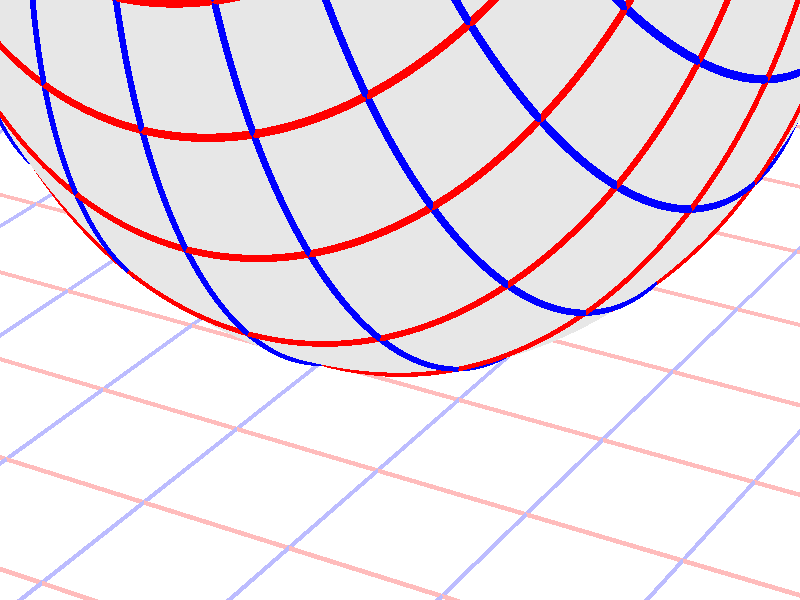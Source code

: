 #version 3.7;
global_settings{assumed_gamma 1.0}
camera{perspective location <16.275953626987476496879026, 9.396926207859083390872001, 6.840402866513374036117057> right <0.133333333333333331482962, -0.230940107675850353485814, -0.000000000000000000000000> up <-0.044429719908903583802662, -0.025651510749425152774217, 0.140953893117886280839102> direction <0.813797681349373802639491, 0.469846310392954158441370, 0.342020143325668712908083> sky <-0.296198132726023855010311, -0.171010071662834328698466, 0.939692620785908427905042> look_at <15.462155945638102139128023, 8.927079897466128954874875, 6.498382723187705600764730>}
light_source{<16.275953626987476496879026, 9.396926207859083390872001, 6.840402866513374036117057> rgb<1.0,1.0,1.0>}
background{rgb<1,1,1>}
union{object{sphere{<0.000000000000000000000000, 0.000000000000000000000000, 3.077788261757898435888592>,3.236167576658338873585308} pigment{rgbft<0.8,0.8,0.8,0.2,0.2>}}object{union{cylinder{<-50.000000000000000000000000, 50.000000000000000000000000, 0.000000000000000000000000>,<-50.000000000000000000000000, -50.000000000000000000000000, 0.000000000000000000000000>,0.010000000000000000208167}cylinder{<-49.000000000000000000000000, 50.000000000000000000000000, 0.000000000000000000000000>,<-49.000000000000000000000000, -50.000000000000000000000000, 0.000000000000000000000000>,0.010000000000000000208167}cylinder{<-48.000000000000000000000000, 50.000000000000000000000000, 0.000000000000000000000000>,<-48.000000000000000000000000, -50.000000000000000000000000, 0.000000000000000000000000>,0.010000000000000000208167}cylinder{<-47.000000000000000000000000, 50.000000000000000000000000, 0.000000000000000000000000>,<-47.000000000000000000000000, -50.000000000000000000000000, 0.000000000000000000000000>,0.010000000000000000208167}cylinder{<-46.000000000000000000000000, 50.000000000000000000000000, 0.000000000000000000000000>,<-46.000000000000000000000000, -50.000000000000000000000000, 0.000000000000000000000000>,0.010000000000000000208167}cylinder{<-45.000000000000000000000000, 50.000000000000000000000000, 0.000000000000000000000000>,<-45.000000000000000000000000, -50.000000000000000000000000, 0.000000000000000000000000>,0.010000000000000000208167}cylinder{<-44.000000000000000000000000, 50.000000000000000000000000, 0.000000000000000000000000>,<-44.000000000000000000000000, -50.000000000000000000000000, 0.000000000000000000000000>,0.010000000000000000208167}cylinder{<-43.000000000000000000000000, 50.000000000000000000000000, 0.000000000000000000000000>,<-43.000000000000000000000000, -50.000000000000000000000000, 0.000000000000000000000000>,0.010000000000000000208167}cylinder{<-42.000000000000000000000000, 50.000000000000000000000000, 0.000000000000000000000000>,<-42.000000000000000000000000, -50.000000000000000000000000, 0.000000000000000000000000>,0.010000000000000000208167}cylinder{<-41.000000000000000000000000, 50.000000000000000000000000, 0.000000000000000000000000>,<-41.000000000000000000000000, -50.000000000000000000000000, 0.000000000000000000000000>,0.010000000000000000208167}cylinder{<-40.000000000000000000000000, 50.000000000000000000000000, 0.000000000000000000000000>,<-40.000000000000000000000000, -50.000000000000000000000000, 0.000000000000000000000000>,0.010000000000000000208167}cylinder{<-39.000000000000000000000000, 50.000000000000000000000000, 0.000000000000000000000000>,<-39.000000000000000000000000, -50.000000000000000000000000, 0.000000000000000000000000>,0.010000000000000000208167}cylinder{<-38.000000000000000000000000, 50.000000000000000000000000, 0.000000000000000000000000>,<-38.000000000000000000000000, -50.000000000000000000000000, 0.000000000000000000000000>,0.010000000000000000208167}cylinder{<-37.000000000000000000000000, 50.000000000000000000000000, 0.000000000000000000000000>,<-37.000000000000000000000000, -50.000000000000000000000000, 0.000000000000000000000000>,0.010000000000000000208167}cylinder{<-36.000000000000000000000000, 50.000000000000000000000000, 0.000000000000000000000000>,<-36.000000000000000000000000, -50.000000000000000000000000, 0.000000000000000000000000>,0.010000000000000000208167}cylinder{<-35.000000000000000000000000, 50.000000000000000000000000, 0.000000000000000000000000>,<-35.000000000000000000000000, -50.000000000000000000000000, 0.000000000000000000000000>,0.010000000000000000208167}cylinder{<-34.000000000000000000000000, 50.000000000000000000000000, 0.000000000000000000000000>,<-34.000000000000000000000000, -50.000000000000000000000000, 0.000000000000000000000000>,0.010000000000000000208167}cylinder{<-33.000000000000000000000000, 50.000000000000000000000000, 0.000000000000000000000000>,<-33.000000000000000000000000, -50.000000000000000000000000, 0.000000000000000000000000>,0.010000000000000000208167}cylinder{<-32.000000000000000000000000, 50.000000000000000000000000, 0.000000000000000000000000>,<-32.000000000000000000000000, -50.000000000000000000000000, 0.000000000000000000000000>,0.010000000000000000208167}cylinder{<-31.000000000000000000000000, 50.000000000000000000000000, 0.000000000000000000000000>,<-31.000000000000000000000000, -50.000000000000000000000000, 0.000000000000000000000000>,0.010000000000000000208167}cylinder{<-30.000000000000000000000000, 50.000000000000000000000000, 0.000000000000000000000000>,<-30.000000000000000000000000, -50.000000000000000000000000, 0.000000000000000000000000>,0.010000000000000000208167}cylinder{<-29.000000000000000000000000, 50.000000000000000000000000, 0.000000000000000000000000>,<-29.000000000000000000000000, -50.000000000000000000000000, 0.000000000000000000000000>,0.010000000000000000208167}cylinder{<-28.000000000000000000000000, 50.000000000000000000000000, 0.000000000000000000000000>,<-28.000000000000000000000000, -50.000000000000000000000000, 0.000000000000000000000000>,0.010000000000000000208167}cylinder{<-27.000000000000000000000000, 50.000000000000000000000000, 0.000000000000000000000000>,<-27.000000000000000000000000, -50.000000000000000000000000, 0.000000000000000000000000>,0.010000000000000000208167}cylinder{<-26.000000000000000000000000, 50.000000000000000000000000, 0.000000000000000000000000>,<-26.000000000000000000000000, -50.000000000000000000000000, 0.000000000000000000000000>,0.010000000000000000208167}cylinder{<-25.000000000000000000000000, 50.000000000000000000000000, 0.000000000000000000000000>,<-25.000000000000000000000000, -50.000000000000000000000000, 0.000000000000000000000000>,0.010000000000000000208167}cylinder{<-24.000000000000000000000000, 50.000000000000000000000000, 0.000000000000000000000000>,<-24.000000000000000000000000, -50.000000000000000000000000, 0.000000000000000000000000>,0.010000000000000000208167}cylinder{<-23.000000000000000000000000, 50.000000000000000000000000, 0.000000000000000000000000>,<-23.000000000000000000000000, -50.000000000000000000000000, 0.000000000000000000000000>,0.010000000000000000208167}cylinder{<-22.000000000000000000000000, 50.000000000000000000000000, 0.000000000000000000000000>,<-22.000000000000000000000000, -50.000000000000000000000000, 0.000000000000000000000000>,0.010000000000000000208167}cylinder{<-21.000000000000000000000000, 50.000000000000000000000000, 0.000000000000000000000000>,<-21.000000000000000000000000, -50.000000000000000000000000, 0.000000000000000000000000>,0.010000000000000000208167}cylinder{<-20.000000000000000000000000, 50.000000000000000000000000, 0.000000000000000000000000>,<-20.000000000000000000000000, -50.000000000000000000000000, 0.000000000000000000000000>,0.010000000000000000208167}cylinder{<-19.000000000000000000000000, 50.000000000000000000000000, 0.000000000000000000000000>,<-19.000000000000000000000000, -50.000000000000000000000000, 0.000000000000000000000000>,0.010000000000000000208167}cylinder{<-18.000000000000000000000000, 50.000000000000000000000000, 0.000000000000000000000000>,<-18.000000000000000000000000, -50.000000000000000000000000, 0.000000000000000000000000>,0.010000000000000000208167}cylinder{<-17.000000000000000000000000, 50.000000000000000000000000, 0.000000000000000000000000>,<-17.000000000000000000000000, -50.000000000000000000000000, 0.000000000000000000000000>,0.010000000000000000208167}cylinder{<-16.000000000000000000000000, 50.000000000000000000000000, 0.000000000000000000000000>,<-16.000000000000000000000000, -50.000000000000000000000000, 0.000000000000000000000000>,0.010000000000000000208167}cylinder{<-15.000000000000000000000000, 50.000000000000000000000000, 0.000000000000000000000000>,<-15.000000000000000000000000, -50.000000000000000000000000, 0.000000000000000000000000>,0.010000000000000000208167}cylinder{<-14.000000000000000000000000, 50.000000000000000000000000, 0.000000000000000000000000>,<-14.000000000000000000000000, -50.000000000000000000000000, 0.000000000000000000000000>,0.010000000000000000208167}cylinder{<-13.000000000000000000000000, 50.000000000000000000000000, 0.000000000000000000000000>,<-13.000000000000000000000000, -50.000000000000000000000000, 0.000000000000000000000000>,0.010000000000000000208167}cylinder{<-12.000000000000000000000000, 50.000000000000000000000000, 0.000000000000000000000000>,<-12.000000000000000000000000, -50.000000000000000000000000, 0.000000000000000000000000>,0.010000000000000000208167}cylinder{<-11.000000000000000000000000, 50.000000000000000000000000, 0.000000000000000000000000>,<-11.000000000000000000000000, -50.000000000000000000000000, 0.000000000000000000000000>,0.010000000000000000208167}cylinder{<-10.000000000000000000000000, 50.000000000000000000000000, 0.000000000000000000000000>,<-10.000000000000000000000000, -50.000000000000000000000000, 0.000000000000000000000000>,0.010000000000000000208167}cylinder{<-9.000000000000000000000000, 50.000000000000000000000000, 0.000000000000000000000000>,<-9.000000000000000000000000, -50.000000000000000000000000, 0.000000000000000000000000>,0.010000000000000000208167}cylinder{<-8.000000000000000000000000, 50.000000000000000000000000, 0.000000000000000000000000>,<-8.000000000000000000000000, -50.000000000000000000000000, 0.000000000000000000000000>,0.010000000000000000208167}cylinder{<-7.000000000000000000000000, 50.000000000000000000000000, 0.000000000000000000000000>,<-7.000000000000000000000000, -50.000000000000000000000000, 0.000000000000000000000000>,0.010000000000000000208167}cylinder{<-6.000000000000000000000000, 50.000000000000000000000000, 0.000000000000000000000000>,<-6.000000000000000000000000, -50.000000000000000000000000, 0.000000000000000000000000>,0.010000000000000000208167}cylinder{<-5.000000000000000000000000, 50.000000000000000000000000, 0.000000000000000000000000>,<-5.000000000000000000000000, -50.000000000000000000000000, 0.000000000000000000000000>,0.010000000000000000208167}cylinder{<-4.000000000000000000000000, 50.000000000000000000000000, 0.000000000000000000000000>,<-4.000000000000000000000000, -50.000000000000000000000000, 0.000000000000000000000000>,0.010000000000000000208167}cylinder{<-3.000000000000000000000000, 50.000000000000000000000000, 0.000000000000000000000000>,<-3.000000000000000000000000, -50.000000000000000000000000, 0.000000000000000000000000>,0.010000000000000000208167}cylinder{<-2.000000000000000000000000, 50.000000000000000000000000, 0.000000000000000000000000>,<-2.000000000000000000000000, -50.000000000000000000000000, 0.000000000000000000000000>,0.010000000000000000208167}cylinder{<-1.000000000000000000000000, 50.000000000000000000000000, 0.000000000000000000000000>,<-1.000000000000000000000000, -50.000000000000000000000000, 0.000000000000000000000000>,0.010000000000000000208167}cylinder{<0.000000000000000000000000, 50.000000000000000000000000, 0.000000000000000000000000>,<0.000000000000000000000000, -50.000000000000000000000000, 0.000000000000000000000000>,0.010000000000000000208167}cylinder{<1.000000000000000000000000, 50.000000000000000000000000, 0.000000000000000000000000>,<1.000000000000000000000000, -50.000000000000000000000000, 0.000000000000000000000000>,0.010000000000000000208167}cylinder{<2.000000000000000000000000, 50.000000000000000000000000, 0.000000000000000000000000>,<2.000000000000000000000000, -50.000000000000000000000000, 0.000000000000000000000000>,0.010000000000000000208167}cylinder{<3.000000000000000000000000, 50.000000000000000000000000, 0.000000000000000000000000>,<3.000000000000000000000000, -50.000000000000000000000000, 0.000000000000000000000000>,0.010000000000000000208167}cylinder{<4.000000000000000000000000, 50.000000000000000000000000, 0.000000000000000000000000>,<4.000000000000000000000000, -50.000000000000000000000000, 0.000000000000000000000000>,0.010000000000000000208167}cylinder{<5.000000000000000000000000, 50.000000000000000000000000, 0.000000000000000000000000>,<5.000000000000000000000000, -50.000000000000000000000000, 0.000000000000000000000000>,0.010000000000000000208167}cylinder{<6.000000000000000000000000, 50.000000000000000000000000, 0.000000000000000000000000>,<6.000000000000000000000000, -50.000000000000000000000000, 0.000000000000000000000000>,0.010000000000000000208167}cylinder{<7.000000000000000000000000, 50.000000000000000000000000, 0.000000000000000000000000>,<7.000000000000000000000000, -50.000000000000000000000000, 0.000000000000000000000000>,0.010000000000000000208167}cylinder{<8.000000000000000000000000, 50.000000000000000000000000, 0.000000000000000000000000>,<8.000000000000000000000000, -50.000000000000000000000000, 0.000000000000000000000000>,0.010000000000000000208167}cylinder{<9.000000000000000000000000, 50.000000000000000000000000, 0.000000000000000000000000>,<9.000000000000000000000000, -50.000000000000000000000000, 0.000000000000000000000000>,0.010000000000000000208167}cylinder{<10.000000000000000000000000, 50.000000000000000000000000, 0.000000000000000000000000>,<10.000000000000000000000000, -50.000000000000000000000000, 0.000000000000000000000000>,0.010000000000000000208167}cylinder{<11.000000000000000000000000, 50.000000000000000000000000, 0.000000000000000000000000>,<11.000000000000000000000000, -50.000000000000000000000000, 0.000000000000000000000000>,0.010000000000000000208167}cylinder{<12.000000000000000000000000, 50.000000000000000000000000, 0.000000000000000000000000>,<12.000000000000000000000000, -50.000000000000000000000000, 0.000000000000000000000000>,0.010000000000000000208167}cylinder{<13.000000000000000000000000, 50.000000000000000000000000, 0.000000000000000000000000>,<13.000000000000000000000000, -50.000000000000000000000000, 0.000000000000000000000000>,0.010000000000000000208167}cylinder{<14.000000000000000000000000, 50.000000000000000000000000, 0.000000000000000000000000>,<14.000000000000000000000000, -50.000000000000000000000000, 0.000000000000000000000000>,0.010000000000000000208167}cylinder{<15.000000000000000000000000, 50.000000000000000000000000, 0.000000000000000000000000>,<15.000000000000000000000000, -50.000000000000000000000000, 0.000000000000000000000000>,0.010000000000000000208167}cylinder{<16.000000000000000000000000, 50.000000000000000000000000, 0.000000000000000000000000>,<16.000000000000000000000000, -50.000000000000000000000000, 0.000000000000000000000000>,0.010000000000000000208167}cylinder{<17.000000000000000000000000, 50.000000000000000000000000, 0.000000000000000000000000>,<17.000000000000000000000000, -50.000000000000000000000000, 0.000000000000000000000000>,0.010000000000000000208167}cylinder{<18.000000000000000000000000, 50.000000000000000000000000, 0.000000000000000000000000>,<18.000000000000000000000000, -50.000000000000000000000000, 0.000000000000000000000000>,0.010000000000000000208167}cylinder{<19.000000000000000000000000, 50.000000000000000000000000, 0.000000000000000000000000>,<19.000000000000000000000000, -50.000000000000000000000000, 0.000000000000000000000000>,0.010000000000000000208167}cylinder{<20.000000000000000000000000, 50.000000000000000000000000, 0.000000000000000000000000>,<20.000000000000000000000000, -50.000000000000000000000000, 0.000000000000000000000000>,0.010000000000000000208167}cylinder{<21.000000000000000000000000, 50.000000000000000000000000, 0.000000000000000000000000>,<21.000000000000000000000000, -50.000000000000000000000000, 0.000000000000000000000000>,0.010000000000000000208167}cylinder{<22.000000000000000000000000, 50.000000000000000000000000, 0.000000000000000000000000>,<22.000000000000000000000000, -50.000000000000000000000000, 0.000000000000000000000000>,0.010000000000000000208167}cylinder{<23.000000000000000000000000, 50.000000000000000000000000, 0.000000000000000000000000>,<23.000000000000000000000000, -50.000000000000000000000000, 0.000000000000000000000000>,0.010000000000000000208167}cylinder{<24.000000000000000000000000, 50.000000000000000000000000, 0.000000000000000000000000>,<24.000000000000000000000000, -50.000000000000000000000000, 0.000000000000000000000000>,0.010000000000000000208167}cylinder{<25.000000000000000000000000, 50.000000000000000000000000, 0.000000000000000000000000>,<25.000000000000000000000000, -50.000000000000000000000000, 0.000000000000000000000000>,0.010000000000000000208167}cylinder{<26.000000000000000000000000, 50.000000000000000000000000, 0.000000000000000000000000>,<26.000000000000000000000000, -50.000000000000000000000000, 0.000000000000000000000000>,0.010000000000000000208167}cylinder{<27.000000000000000000000000, 50.000000000000000000000000, 0.000000000000000000000000>,<27.000000000000000000000000, -50.000000000000000000000000, 0.000000000000000000000000>,0.010000000000000000208167}cylinder{<28.000000000000000000000000, 50.000000000000000000000000, 0.000000000000000000000000>,<28.000000000000000000000000, -50.000000000000000000000000, 0.000000000000000000000000>,0.010000000000000000208167}cylinder{<29.000000000000000000000000, 50.000000000000000000000000, 0.000000000000000000000000>,<29.000000000000000000000000, -50.000000000000000000000000, 0.000000000000000000000000>,0.010000000000000000208167}cylinder{<30.000000000000000000000000, 50.000000000000000000000000, 0.000000000000000000000000>,<30.000000000000000000000000, -50.000000000000000000000000, 0.000000000000000000000000>,0.010000000000000000208167}cylinder{<31.000000000000000000000000, 50.000000000000000000000000, 0.000000000000000000000000>,<31.000000000000000000000000, -50.000000000000000000000000, 0.000000000000000000000000>,0.010000000000000000208167}cylinder{<32.000000000000000000000000, 50.000000000000000000000000, 0.000000000000000000000000>,<32.000000000000000000000000, -50.000000000000000000000000, 0.000000000000000000000000>,0.010000000000000000208167}cylinder{<33.000000000000000000000000, 50.000000000000000000000000, 0.000000000000000000000000>,<33.000000000000000000000000, -50.000000000000000000000000, 0.000000000000000000000000>,0.010000000000000000208167}cylinder{<34.000000000000000000000000, 50.000000000000000000000000, 0.000000000000000000000000>,<34.000000000000000000000000, -50.000000000000000000000000, 0.000000000000000000000000>,0.010000000000000000208167}cylinder{<35.000000000000000000000000, 50.000000000000000000000000, 0.000000000000000000000000>,<35.000000000000000000000000, -50.000000000000000000000000, 0.000000000000000000000000>,0.010000000000000000208167}cylinder{<36.000000000000000000000000, 50.000000000000000000000000, 0.000000000000000000000000>,<36.000000000000000000000000, -50.000000000000000000000000, 0.000000000000000000000000>,0.010000000000000000208167}cylinder{<37.000000000000000000000000, 50.000000000000000000000000, 0.000000000000000000000000>,<37.000000000000000000000000, -50.000000000000000000000000, 0.000000000000000000000000>,0.010000000000000000208167}cylinder{<38.000000000000000000000000, 50.000000000000000000000000, 0.000000000000000000000000>,<38.000000000000000000000000, -50.000000000000000000000000, 0.000000000000000000000000>,0.010000000000000000208167}cylinder{<39.000000000000000000000000, 50.000000000000000000000000, 0.000000000000000000000000>,<39.000000000000000000000000, -50.000000000000000000000000, 0.000000000000000000000000>,0.010000000000000000208167}cylinder{<40.000000000000000000000000, 50.000000000000000000000000, 0.000000000000000000000000>,<40.000000000000000000000000, -50.000000000000000000000000, 0.000000000000000000000000>,0.010000000000000000208167}cylinder{<41.000000000000000000000000, 50.000000000000000000000000, 0.000000000000000000000000>,<41.000000000000000000000000, -50.000000000000000000000000, 0.000000000000000000000000>,0.010000000000000000208167}cylinder{<42.000000000000000000000000, 50.000000000000000000000000, 0.000000000000000000000000>,<42.000000000000000000000000, -50.000000000000000000000000, 0.000000000000000000000000>,0.010000000000000000208167}cylinder{<43.000000000000000000000000, 50.000000000000000000000000, 0.000000000000000000000000>,<43.000000000000000000000000, -50.000000000000000000000000, 0.000000000000000000000000>,0.010000000000000000208167}cylinder{<44.000000000000000000000000, 50.000000000000000000000000, 0.000000000000000000000000>,<44.000000000000000000000000, -50.000000000000000000000000, 0.000000000000000000000000>,0.010000000000000000208167}cylinder{<45.000000000000000000000000, 50.000000000000000000000000, 0.000000000000000000000000>,<45.000000000000000000000000, -50.000000000000000000000000, 0.000000000000000000000000>,0.010000000000000000208167}cylinder{<46.000000000000000000000000, 50.000000000000000000000000, 0.000000000000000000000000>,<46.000000000000000000000000, -50.000000000000000000000000, 0.000000000000000000000000>,0.010000000000000000208167}cylinder{<47.000000000000000000000000, 50.000000000000000000000000, 0.000000000000000000000000>,<47.000000000000000000000000, -50.000000000000000000000000, 0.000000000000000000000000>,0.010000000000000000208167}cylinder{<48.000000000000000000000000, 50.000000000000000000000000, 0.000000000000000000000000>,<48.000000000000000000000000, -50.000000000000000000000000, 0.000000000000000000000000>,0.010000000000000000208167}cylinder{<49.000000000000000000000000, 50.000000000000000000000000, 0.000000000000000000000000>,<49.000000000000000000000000, -50.000000000000000000000000, 0.000000000000000000000000>,0.010000000000000000208167}cylinder{<50.000000000000000000000000, 50.000000000000000000000000, 0.000000000000000000000000>,<50.000000000000000000000000, -50.000000000000000000000000, 0.000000000000000000000000>,0.010000000000000000208167}} pigment{rgb<1.0,0.5,0.5>}}object{union{cylinder{<50.000000000000000000000000, -50.000000000000000000000000, 0.000000000000000000000000>,<-50.000000000000000000000000, -50.000000000000000000000000, 0.000000000000000000000000>,0.010000000000000000208167}cylinder{<50.000000000000000000000000, -49.000000000000000000000000, 0.000000000000000000000000>,<-50.000000000000000000000000, -49.000000000000000000000000, 0.000000000000000000000000>,0.010000000000000000208167}cylinder{<50.000000000000000000000000, -48.000000000000000000000000, 0.000000000000000000000000>,<-50.000000000000000000000000, -48.000000000000000000000000, 0.000000000000000000000000>,0.010000000000000000208167}cylinder{<50.000000000000000000000000, -47.000000000000000000000000, 0.000000000000000000000000>,<-50.000000000000000000000000, -47.000000000000000000000000, 0.000000000000000000000000>,0.010000000000000000208167}cylinder{<50.000000000000000000000000, -46.000000000000000000000000, 0.000000000000000000000000>,<-50.000000000000000000000000, -46.000000000000000000000000, 0.000000000000000000000000>,0.010000000000000000208167}cylinder{<50.000000000000000000000000, -45.000000000000000000000000, 0.000000000000000000000000>,<-50.000000000000000000000000, -45.000000000000000000000000, 0.000000000000000000000000>,0.010000000000000000208167}cylinder{<50.000000000000000000000000, -44.000000000000000000000000, 0.000000000000000000000000>,<-50.000000000000000000000000, -44.000000000000000000000000, 0.000000000000000000000000>,0.010000000000000000208167}cylinder{<50.000000000000000000000000, -43.000000000000000000000000, 0.000000000000000000000000>,<-50.000000000000000000000000, -43.000000000000000000000000, 0.000000000000000000000000>,0.010000000000000000208167}cylinder{<50.000000000000000000000000, -42.000000000000000000000000, 0.000000000000000000000000>,<-50.000000000000000000000000, -42.000000000000000000000000, 0.000000000000000000000000>,0.010000000000000000208167}cylinder{<50.000000000000000000000000, -41.000000000000000000000000, 0.000000000000000000000000>,<-50.000000000000000000000000, -41.000000000000000000000000, 0.000000000000000000000000>,0.010000000000000000208167}cylinder{<50.000000000000000000000000, -40.000000000000000000000000, 0.000000000000000000000000>,<-50.000000000000000000000000, -40.000000000000000000000000, 0.000000000000000000000000>,0.010000000000000000208167}cylinder{<50.000000000000000000000000, -39.000000000000000000000000, 0.000000000000000000000000>,<-50.000000000000000000000000, -39.000000000000000000000000, 0.000000000000000000000000>,0.010000000000000000208167}cylinder{<50.000000000000000000000000, -38.000000000000000000000000, 0.000000000000000000000000>,<-50.000000000000000000000000, -38.000000000000000000000000, 0.000000000000000000000000>,0.010000000000000000208167}cylinder{<50.000000000000000000000000, -37.000000000000000000000000, 0.000000000000000000000000>,<-50.000000000000000000000000, -37.000000000000000000000000, 0.000000000000000000000000>,0.010000000000000000208167}cylinder{<50.000000000000000000000000, -36.000000000000000000000000, 0.000000000000000000000000>,<-50.000000000000000000000000, -36.000000000000000000000000, 0.000000000000000000000000>,0.010000000000000000208167}cylinder{<50.000000000000000000000000, -35.000000000000000000000000, 0.000000000000000000000000>,<-50.000000000000000000000000, -35.000000000000000000000000, 0.000000000000000000000000>,0.010000000000000000208167}cylinder{<50.000000000000000000000000, -34.000000000000000000000000, 0.000000000000000000000000>,<-50.000000000000000000000000, -34.000000000000000000000000, 0.000000000000000000000000>,0.010000000000000000208167}cylinder{<50.000000000000000000000000, -33.000000000000000000000000, 0.000000000000000000000000>,<-50.000000000000000000000000, -33.000000000000000000000000, 0.000000000000000000000000>,0.010000000000000000208167}cylinder{<50.000000000000000000000000, -32.000000000000000000000000, 0.000000000000000000000000>,<-50.000000000000000000000000, -32.000000000000000000000000, 0.000000000000000000000000>,0.010000000000000000208167}cylinder{<50.000000000000000000000000, -31.000000000000000000000000, 0.000000000000000000000000>,<-50.000000000000000000000000, -31.000000000000000000000000, 0.000000000000000000000000>,0.010000000000000000208167}cylinder{<50.000000000000000000000000, -30.000000000000000000000000, 0.000000000000000000000000>,<-50.000000000000000000000000, -30.000000000000000000000000, 0.000000000000000000000000>,0.010000000000000000208167}cylinder{<50.000000000000000000000000, -29.000000000000000000000000, 0.000000000000000000000000>,<-50.000000000000000000000000, -29.000000000000000000000000, 0.000000000000000000000000>,0.010000000000000000208167}cylinder{<50.000000000000000000000000, -28.000000000000000000000000, 0.000000000000000000000000>,<-50.000000000000000000000000, -28.000000000000000000000000, 0.000000000000000000000000>,0.010000000000000000208167}cylinder{<50.000000000000000000000000, -27.000000000000000000000000, 0.000000000000000000000000>,<-50.000000000000000000000000, -27.000000000000000000000000, 0.000000000000000000000000>,0.010000000000000000208167}cylinder{<50.000000000000000000000000, -26.000000000000000000000000, 0.000000000000000000000000>,<-50.000000000000000000000000, -26.000000000000000000000000, 0.000000000000000000000000>,0.010000000000000000208167}cylinder{<50.000000000000000000000000, -25.000000000000000000000000, 0.000000000000000000000000>,<-50.000000000000000000000000, -25.000000000000000000000000, 0.000000000000000000000000>,0.010000000000000000208167}cylinder{<50.000000000000000000000000, -24.000000000000000000000000, 0.000000000000000000000000>,<-50.000000000000000000000000, -24.000000000000000000000000, 0.000000000000000000000000>,0.010000000000000000208167}cylinder{<50.000000000000000000000000, -23.000000000000000000000000, 0.000000000000000000000000>,<-50.000000000000000000000000, -23.000000000000000000000000, 0.000000000000000000000000>,0.010000000000000000208167}cylinder{<50.000000000000000000000000, -22.000000000000000000000000, 0.000000000000000000000000>,<-50.000000000000000000000000, -22.000000000000000000000000, 0.000000000000000000000000>,0.010000000000000000208167}cylinder{<50.000000000000000000000000, -21.000000000000000000000000, 0.000000000000000000000000>,<-50.000000000000000000000000, -21.000000000000000000000000, 0.000000000000000000000000>,0.010000000000000000208167}cylinder{<50.000000000000000000000000, -20.000000000000000000000000, 0.000000000000000000000000>,<-50.000000000000000000000000, -20.000000000000000000000000, 0.000000000000000000000000>,0.010000000000000000208167}cylinder{<50.000000000000000000000000, -19.000000000000000000000000, 0.000000000000000000000000>,<-50.000000000000000000000000, -19.000000000000000000000000, 0.000000000000000000000000>,0.010000000000000000208167}cylinder{<50.000000000000000000000000, -18.000000000000000000000000, 0.000000000000000000000000>,<-50.000000000000000000000000, -18.000000000000000000000000, 0.000000000000000000000000>,0.010000000000000000208167}cylinder{<50.000000000000000000000000, -17.000000000000000000000000, 0.000000000000000000000000>,<-50.000000000000000000000000, -17.000000000000000000000000, 0.000000000000000000000000>,0.010000000000000000208167}cylinder{<50.000000000000000000000000, -16.000000000000000000000000, 0.000000000000000000000000>,<-50.000000000000000000000000, -16.000000000000000000000000, 0.000000000000000000000000>,0.010000000000000000208167}cylinder{<50.000000000000000000000000, -15.000000000000000000000000, 0.000000000000000000000000>,<-50.000000000000000000000000, -15.000000000000000000000000, 0.000000000000000000000000>,0.010000000000000000208167}cylinder{<50.000000000000000000000000, -14.000000000000000000000000, 0.000000000000000000000000>,<-50.000000000000000000000000, -14.000000000000000000000000, 0.000000000000000000000000>,0.010000000000000000208167}cylinder{<50.000000000000000000000000, -13.000000000000000000000000, 0.000000000000000000000000>,<-50.000000000000000000000000, -13.000000000000000000000000, 0.000000000000000000000000>,0.010000000000000000208167}cylinder{<50.000000000000000000000000, -12.000000000000000000000000, 0.000000000000000000000000>,<-50.000000000000000000000000, -12.000000000000000000000000, 0.000000000000000000000000>,0.010000000000000000208167}cylinder{<50.000000000000000000000000, -11.000000000000000000000000, 0.000000000000000000000000>,<-50.000000000000000000000000, -11.000000000000000000000000, 0.000000000000000000000000>,0.010000000000000000208167}cylinder{<50.000000000000000000000000, -10.000000000000000000000000, 0.000000000000000000000000>,<-50.000000000000000000000000, -10.000000000000000000000000, 0.000000000000000000000000>,0.010000000000000000208167}cylinder{<50.000000000000000000000000, -9.000000000000000000000000, 0.000000000000000000000000>,<-50.000000000000000000000000, -9.000000000000000000000000, 0.000000000000000000000000>,0.010000000000000000208167}cylinder{<50.000000000000000000000000, -8.000000000000000000000000, 0.000000000000000000000000>,<-50.000000000000000000000000, -8.000000000000000000000000, 0.000000000000000000000000>,0.010000000000000000208167}cylinder{<50.000000000000000000000000, -7.000000000000000000000000, 0.000000000000000000000000>,<-50.000000000000000000000000, -7.000000000000000000000000, 0.000000000000000000000000>,0.010000000000000000208167}cylinder{<50.000000000000000000000000, -6.000000000000000000000000, 0.000000000000000000000000>,<-50.000000000000000000000000, -6.000000000000000000000000, 0.000000000000000000000000>,0.010000000000000000208167}cylinder{<50.000000000000000000000000, -5.000000000000000000000000, 0.000000000000000000000000>,<-50.000000000000000000000000, -5.000000000000000000000000, 0.000000000000000000000000>,0.010000000000000000208167}cylinder{<50.000000000000000000000000, -4.000000000000000000000000, 0.000000000000000000000000>,<-50.000000000000000000000000, -4.000000000000000000000000, 0.000000000000000000000000>,0.010000000000000000208167}cylinder{<50.000000000000000000000000, -3.000000000000000000000000, 0.000000000000000000000000>,<-50.000000000000000000000000, -3.000000000000000000000000, 0.000000000000000000000000>,0.010000000000000000208167}cylinder{<50.000000000000000000000000, -2.000000000000000000000000, 0.000000000000000000000000>,<-50.000000000000000000000000, -2.000000000000000000000000, 0.000000000000000000000000>,0.010000000000000000208167}cylinder{<50.000000000000000000000000, -1.000000000000000000000000, 0.000000000000000000000000>,<-50.000000000000000000000000, -1.000000000000000000000000, 0.000000000000000000000000>,0.010000000000000000208167}cylinder{<50.000000000000000000000000, 0.000000000000000000000000, 0.000000000000000000000000>,<-50.000000000000000000000000, 0.000000000000000000000000, 0.000000000000000000000000>,0.010000000000000000208167}cylinder{<50.000000000000000000000000, 1.000000000000000000000000, 0.000000000000000000000000>,<-50.000000000000000000000000, 1.000000000000000000000000, 0.000000000000000000000000>,0.010000000000000000208167}cylinder{<50.000000000000000000000000, 2.000000000000000000000000, 0.000000000000000000000000>,<-50.000000000000000000000000, 2.000000000000000000000000, 0.000000000000000000000000>,0.010000000000000000208167}cylinder{<50.000000000000000000000000, 3.000000000000000000000000, 0.000000000000000000000000>,<-50.000000000000000000000000, 3.000000000000000000000000, 0.000000000000000000000000>,0.010000000000000000208167}cylinder{<50.000000000000000000000000, 4.000000000000000000000000, 0.000000000000000000000000>,<-50.000000000000000000000000, 4.000000000000000000000000, 0.000000000000000000000000>,0.010000000000000000208167}cylinder{<50.000000000000000000000000, 5.000000000000000000000000, 0.000000000000000000000000>,<-50.000000000000000000000000, 5.000000000000000000000000, 0.000000000000000000000000>,0.010000000000000000208167}cylinder{<50.000000000000000000000000, 6.000000000000000000000000, 0.000000000000000000000000>,<-50.000000000000000000000000, 6.000000000000000000000000, 0.000000000000000000000000>,0.010000000000000000208167}cylinder{<50.000000000000000000000000, 7.000000000000000000000000, 0.000000000000000000000000>,<-50.000000000000000000000000, 7.000000000000000000000000, 0.000000000000000000000000>,0.010000000000000000208167}cylinder{<50.000000000000000000000000, 8.000000000000000000000000, 0.000000000000000000000000>,<-50.000000000000000000000000, 8.000000000000000000000000, 0.000000000000000000000000>,0.010000000000000000208167}cylinder{<50.000000000000000000000000, 9.000000000000000000000000, 0.000000000000000000000000>,<-50.000000000000000000000000, 9.000000000000000000000000, 0.000000000000000000000000>,0.010000000000000000208167}cylinder{<50.000000000000000000000000, 10.000000000000000000000000, 0.000000000000000000000000>,<-50.000000000000000000000000, 10.000000000000000000000000, 0.000000000000000000000000>,0.010000000000000000208167}cylinder{<50.000000000000000000000000, 11.000000000000000000000000, 0.000000000000000000000000>,<-50.000000000000000000000000, 11.000000000000000000000000, 0.000000000000000000000000>,0.010000000000000000208167}cylinder{<50.000000000000000000000000, 12.000000000000000000000000, 0.000000000000000000000000>,<-50.000000000000000000000000, 12.000000000000000000000000, 0.000000000000000000000000>,0.010000000000000000208167}cylinder{<50.000000000000000000000000, 13.000000000000000000000000, 0.000000000000000000000000>,<-50.000000000000000000000000, 13.000000000000000000000000, 0.000000000000000000000000>,0.010000000000000000208167}cylinder{<50.000000000000000000000000, 14.000000000000000000000000, 0.000000000000000000000000>,<-50.000000000000000000000000, 14.000000000000000000000000, 0.000000000000000000000000>,0.010000000000000000208167}cylinder{<50.000000000000000000000000, 15.000000000000000000000000, 0.000000000000000000000000>,<-50.000000000000000000000000, 15.000000000000000000000000, 0.000000000000000000000000>,0.010000000000000000208167}cylinder{<50.000000000000000000000000, 16.000000000000000000000000, 0.000000000000000000000000>,<-50.000000000000000000000000, 16.000000000000000000000000, 0.000000000000000000000000>,0.010000000000000000208167}cylinder{<50.000000000000000000000000, 17.000000000000000000000000, 0.000000000000000000000000>,<-50.000000000000000000000000, 17.000000000000000000000000, 0.000000000000000000000000>,0.010000000000000000208167}cylinder{<50.000000000000000000000000, 18.000000000000000000000000, 0.000000000000000000000000>,<-50.000000000000000000000000, 18.000000000000000000000000, 0.000000000000000000000000>,0.010000000000000000208167}cylinder{<50.000000000000000000000000, 19.000000000000000000000000, 0.000000000000000000000000>,<-50.000000000000000000000000, 19.000000000000000000000000, 0.000000000000000000000000>,0.010000000000000000208167}cylinder{<50.000000000000000000000000, 20.000000000000000000000000, 0.000000000000000000000000>,<-50.000000000000000000000000, 20.000000000000000000000000, 0.000000000000000000000000>,0.010000000000000000208167}cylinder{<50.000000000000000000000000, 21.000000000000000000000000, 0.000000000000000000000000>,<-50.000000000000000000000000, 21.000000000000000000000000, 0.000000000000000000000000>,0.010000000000000000208167}cylinder{<50.000000000000000000000000, 22.000000000000000000000000, 0.000000000000000000000000>,<-50.000000000000000000000000, 22.000000000000000000000000, 0.000000000000000000000000>,0.010000000000000000208167}cylinder{<50.000000000000000000000000, 23.000000000000000000000000, 0.000000000000000000000000>,<-50.000000000000000000000000, 23.000000000000000000000000, 0.000000000000000000000000>,0.010000000000000000208167}cylinder{<50.000000000000000000000000, 24.000000000000000000000000, 0.000000000000000000000000>,<-50.000000000000000000000000, 24.000000000000000000000000, 0.000000000000000000000000>,0.010000000000000000208167}cylinder{<50.000000000000000000000000, 25.000000000000000000000000, 0.000000000000000000000000>,<-50.000000000000000000000000, 25.000000000000000000000000, 0.000000000000000000000000>,0.010000000000000000208167}cylinder{<50.000000000000000000000000, 26.000000000000000000000000, 0.000000000000000000000000>,<-50.000000000000000000000000, 26.000000000000000000000000, 0.000000000000000000000000>,0.010000000000000000208167}cylinder{<50.000000000000000000000000, 27.000000000000000000000000, 0.000000000000000000000000>,<-50.000000000000000000000000, 27.000000000000000000000000, 0.000000000000000000000000>,0.010000000000000000208167}cylinder{<50.000000000000000000000000, 28.000000000000000000000000, 0.000000000000000000000000>,<-50.000000000000000000000000, 28.000000000000000000000000, 0.000000000000000000000000>,0.010000000000000000208167}cylinder{<50.000000000000000000000000, 29.000000000000000000000000, 0.000000000000000000000000>,<-50.000000000000000000000000, 29.000000000000000000000000, 0.000000000000000000000000>,0.010000000000000000208167}cylinder{<50.000000000000000000000000, 30.000000000000000000000000, 0.000000000000000000000000>,<-50.000000000000000000000000, 30.000000000000000000000000, 0.000000000000000000000000>,0.010000000000000000208167}cylinder{<50.000000000000000000000000, 31.000000000000000000000000, 0.000000000000000000000000>,<-50.000000000000000000000000, 31.000000000000000000000000, 0.000000000000000000000000>,0.010000000000000000208167}cylinder{<50.000000000000000000000000, 32.000000000000000000000000, 0.000000000000000000000000>,<-50.000000000000000000000000, 32.000000000000000000000000, 0.000000000000000000000000>,0.010000000000000000208167}cylinder{<50.000000000000000000000000, 33.000000000000000000000000, 0.000000000000000000000000>,<-50.000000000000000000000000, 33.000000000000000000000000, 0.000000000000000000000000>,0.010000000000000000208167}cylinder{<50.000000000000000000000000, 34.000000000000000000000000, 0.000000000000000000000000>,<-50.000000000000000000000000, 34.000000000000000000000000, 0.000000000000000000000000>,0.010000000000000000208167}cylinder{<50.000000000000000000000000, 35.000000000000000000000000, 0.000000000000000000000000>,<-50.000000000000000000000000, 35.000000000000000000000000, 0.000000000000000000000000>,0.010000000000000000208167}cylinder{<50.000000000000000000000000, 36.000000000000000000000000, 0.000000000000000000000000>,<-50.000000000000000000000000, 36.000000000000000000000000, 0.000000000000000000000000>,0.010000000000000000208167}cylinder{<50.000000000000000000000000, 37.000000000000000000000000, 0.000000000000000000000000>,<-50.000000000000000000000000, 37.000000000000000000000000, 0.000000000000000000000000>,0.010000000000000000208167}cylinder{<50.000000000000000000000000, 38.000000000000000000000000, 0.000000000000000000000000>,<-50.000000000000000000000000, 38.000000000000000000000000, 0.000000000000000000000000>,0.010000000000000000208167}cylinder{<50.000000000000000000000000, 39.000000000000000000000000, 0.000000000000000000000000>,<-50.000000000000000000000000, 39.000000000000000000000000, 0.000000000000000000000000>,0.010000000000000000208167}cylinder{<50.000000000000000000000000, 40.000000000000000000000000, 0.000000000000000000000000>,<-50.000000000000000000000000, 40.000000000000000000000000, 0.000000000000000000000000>,0.010000000000000000208167}cylinder{<50.000000000000000000000000, 41.000000000000000000000000, 0.000000000000000000000000>,<-50.000000000000000000000000, 41.000000000000000000000000, 0.000000000000000000000000>,0.010000000000000000208167}cylinder{<50.000000000000000000000000, 42.000000000000000000000000, 0.000000000000000000000000>,<-50.000000000000000000000000, 42.000000000000000000000000, 0.000000000000000000000000>,0.010000000000000000208167}cylinder{<50.000000000000000000000000, 43.000000000000000000000000, 0.000000000000000000000000>,<-50.000000000000000000000000, 43.000000000000000000000000, 0.000000000000000000000000>,0.010000000000000000208167}cylinder{<50.000000000000000000000000, 44.000000000000000000000000, 0.000000000000000000000000>,<-50.000000000000000000000000, 44.000000000000000000000000, 0.000000000000000000000000>,0.010000000000000000208167}cylinder{<50.000000000000000000000000, 45.000000000000000000000000, 0.000000000000000000000000>,<-50.000000000000000000000000, 45.000000000000000000000000, 0.000000000000000000000000>,0.010000000000000000208167}cylinder{<50.000000000000000000000000, 46.000000000000000000000000, 0.000000000000000000000000>,<-50.000000000000000000000000, 46.000000000000000000000000, 0.000000000000000000000000>,0.010000000000000000208167}cylinder{<50.000000000000000000000000, 47.000000000000000000000000, 0.000000000000000000000000>,<-50.000000000000000000000000, 47.000000000000000000000000, 0.000000000000000000000000>,0.010000000000000000208167}cylinder{<50.000000000000000000000000, 48.000000000000000000000000, 0.000000000000000000000000>,<-50.000000000000000000000000, 48.000000000000000000000000, 0.000000000000000000000000>,0.010000000000000000208167}cylinder{<50.000000000000000000000000, 49.000000000000000000000000, 0.000000000000000000000000>,<-50.000000000000000000000000, 49.000000000000000000000000, 0.000000000000000000000000>,0.010000000000000000208167}cylinder{<50.000000000000000000000000, 50.000000000000000000000000, 0.000000000000000000000000>,<-50.000000000000000000000000, 50.000000000000000000000000, 0.000000000000000000000000>,0.010000000000000000208167}} pigment{rgb<0.5,0.5,1.0>}}sphere{<0.000000000000000000000000, 0.000000000000000000000000, 6.313955838416237753563109>,0.050000000000000002775558}object{union{object{torus{0.405440507531600435875418,0.020000000000000000416334} matrix <0.992120900643090553039372, -0.000000000000000000000000, 0.125284151061269000138054, 0.125284151061269000138054, 0.000000000000000000000000, -0.992120900643090553039372, 0.000000000000000000000000, 1.000000000000000000000000, 0.000000000000000000000000, -0.402246001489290794239650, 0.000000000000000000000000, 6.263160568624257962255797>}object{torus{0.413580991430093525274003,0.020000000000000000416334} matrix <0.991800008441002467485248, -0.000000000000000000000000, 0.127799621503460331117807, 0.127799621503460331117807, 0.000000000000000000000000, -0.991800008441002467485248, 0.000000000000000000000000, 1.000000000000000000000000, 0.000000000000000000000000, -0.410189630790101789070690, 0.000000000000000000000000, 6.261100344247960691745902>}object{torus{0.422052181295130446336827,0.020000000000000000416334} matrix <0.991459193515740522251178, -0.000000000000000000000000, 0.130417282570668480179421, 0.130417282570668480179421, 0.000000000000000000000000, -0.991459193515740522251178, 0.000000000000000000000000, 1.000000000000000000000000, 0.000000000000000000000000, -0.418447515287899973746022, 0.000000000000000000000000, 6.258912939827681043425400>}object{torus{0.430874457272946986829965,0.020000000000000000416334} matrix <0.991096779607893996200119, -0.000000000000000000000000, 0.133143431872781242697457, 0.133143431872781242697457, 0.000000000000000000000000, -0.991096779607893996200119, 0.000000000000000000000000, 1.000000000000000000000000, 0.000000000000000000000000, -0.427038287018647488846312, 0.000000000000000000000000, 6.256587734467708550312182>}object{torus{0.440069892095205250637235,0.020000000000000000416334} matrix <0.990710911254034987116768, -0.000000000000000000000000, 0.135984890051063733729109, 0.135984890051063733729109, 0.000000000000000000000000, -0.990710911254034987116768, 0.000000000000000000000000, 1.000000000000000000000000, 0.000000000000000000000000, -0.435982043812690400752530, 0.000000000000000000000000, 6.254112982525127151234301>}object{torus{0.449662428531019453536999,0.020000000000000000416334} matrix <0.990299530419202822528746, -0.000000000000000000000000, 0.138949055597750059654061, 0.138949055597750059654061, 0.000000000000000000000000, -0.990299530419202822528746, 0.000000000000000000000000, 1.000000000000000000000000, 0.000000000000000000000000, -0.445300491821107369272426, 0.000000000000000000000000, 6.251475668635071869516651>}object{torus{0.459678079363362468434673,0.020000000000000000416334} matrix <0.989860349511783810250165, -0.000000000000000000000000, 0.142043966659655851447752, 0.142043966659655851447752, 0.000000000000000000000000, -0.989860349511783810250165, 0.000000000000000000000000, 1.000000000000000000000000, 0.000000000000000000000000, -0.455017104301422836698521, 0.000000000000000000000000, 6.248661340636788352753683>}object{torus{0.470145153238955171293156,0.020000000000000000416334} matrix <0.989390820137322046790018, -0.000000000000000000000000, 0.145278370819600877172917, 0.145278370819600877172917, 0.000000000000000000000000, -0.989390820137322046790018, 0.000000000000000000000000, 1.000000000000000000000000, 0.000000000000000000000000, -0.465157298746592728910798, 0.000000000000000000000000, 6.245653916503958846817568>}object{torus{0.481094510328159197243281,0.020000000000000000416334} matrix <0.988888096804122596061859, -0.000000000000000000000000, 0.148661804102870998001151, 0.148661804102870998001151, 0.000000000000000000000000, -0.988888096804122596061859, 0.000000000000000000000000, 1.000000000000000000000000, 0.000000000000000000000000, -0.475748634700937311770019, 0.000000000000000000000000, 6.242435460566877480914627>}object{torus{0.492559852411653620318788,0.020000000000000000416334} matrix <0.988348994637052058465088, -0.000000000000000000000000, 0.152204680611104981036164, 0.152204680611104981036164, 0.000000000000000000000000, -0.988348994637052058465088, 0.000000000000000000000000, 1.000000000000000000000000, 0.000000000000000000000000, -0.486821034928966500654468, 0.000000000000000000000000, 6.238985923398253419236426>}object{torus{0.504578052831955115031803,0.020000000000000000416334} matrix <0.987769939946443575884416, -0.000000000000000000000000, 0.155918394483137712214216, 0.155918394483137712214216, 0.000000000000000000000000, -0.987769939946443575884416, 0.000000000000000000000000, 1.000000000000000000000000, 0.000000000000000000000000, -0.498407032943961714188674, 0.000000000000000000000000, 6.235282838527584026167006>}object{torus{0.517189532729095069463199,0.020000000000000000416334} matrix <0.987146912251066321886128, -0.000000000000000000000000, 0.159815436154289725045885, 0.159815436154289725045885, 0.000000000000000000000000, -0.987146912251066321886128, 0.000000000000000000000000, 1.000000000000000000000000, 0.000000000000000000000000, -0.510542050282293269347633, 0.000000000000000000000000, 6.231300967668802037735531>}object{torus{0.530438691160704189897501,0.020000000000000000416334} matrix <0.986475376037534879003488, -0.000000000000000000000000, 0.163909525261970084875074, 0.163909525261970084875074, 0.000000000000000000000000, -0.986475376037534879003488, 0.000000000000000000000000, 1.000000000000000000000000, 0.000000000000000000000000, -0.523264707327707578876641, 0.000000000000000000000000, 6.227011884366503657872727>}object{torus{0.544374398137574155853713,0.020000000000000000416334} matrix <0.985750200139278831557021, -0.000000000000000000000000, 0.168215763010997498838606, 0.168215763010997498838606, 0.000000000000000000000000, -0.985750200139278831557021, 0.000000000000000000000000, 1.000000000000000000000000, 0.000000000000000000000000, -0.536617171914768875673474, 0.000000000000000000000000, 6.222383483669984727271185>}object{torus{0.559050561323980677030931,0.020000000000000000416334} matrix <0.984965562132997130007084, -0.000000000000000000000000, 0.172750807268820666395825, 0.172750807268820666395825, 0.000000000000000000000000, -0.984965562132997130007084, 0.000000000000000000000000, 1.000000000000000000000000, 0.000000000000000000000000, -0.550645550395520100295244, 0.000000000000000000000000, 6.217379402643308239362341>}object{torus{0.574526779247578445186662,0.020000000000000000416334} matrix <0.984114834500693036467567, -0.000000000000000000000000, 0.177533074427480980217453, 0.177533074427480980217453, 0.000000000000000000000000, -0.984114834500693036467567, 0.000000000000000000000000, 1.000000000000000000000000, 0.000000000000000000000000, -0.565400326274611453314378, 0.000000000000000000000000, 6.211958332955028971866795>}object{torus{0.590869096390755688119611,0.020000000000000000416334} matrix <0.983190448524637439220442, -0.000000000000000000000000, 0.182582972727257569767190, 0.182582972727257569767190, 0.000000000000000000000000, -0.983190448524637439220442, 0.000000000000000000000000, 1.000000000000000000000000, 0.000000000000000000000000, -0.580936851899886197436729, 0.000000000000000000000000, 6.206073202304589031541582>}object{torus{0.608150878654358684194392,0.020000000000000000416334} matrix <0.982183730842578484043770, -0.000000000000000000000000, 0.187923172781202019177016, 0.187923172781202019177016, 0.000000000000000000000000, -0.982183730842578484043770, 0.000000000000000000000000, 1.000000000000000000000000, 0.000000000000000000000000, -0.597315898912504361639719, 0.000000000000000000000000, 6.199670195770573322135988>}object{torus{0.626453831425799467780280,0.020000000000000000416334} matrix <0.981084706279079288293588, -0.000000000000000000000000, 0.193578922161718763872429, 0.193578922161718763872429, 0.000000000000000000000000, -0.981084706279079288293588, 0.000000000000000000000000, 1.000000000000000000000000, 0.000000000000000000000000, -0.614604273201854178765302, 0.000000000000000000000000, 6.192687580944632230739444>}object{torus{0.645869187134340938527544,0.020000000000000000416334} matrix <0.979881858855205511993347, -0.000000000000000000000000, 0.199578412375855690497062, 0.199578412375855690497062, 0.000000000000000000000000, -0.979881858855205511993347, 0.000000000000000000000000, 1.000000000000000000000000, 0.000000000000000000000000, -0.632875499666208707338910, 0.000000000000000000000000, 6.185054291445041485530965>}object{torus{0.666499094809955394680401,0.020000000000000000416334} matrix <0.978561840670189031499149, -0.000000000000000000000000, 0.205953208239569918180933, 0.205953208239569918180933, 0.000000000000000000000000, -0.978561840670189031499149, 0.000000000000000000000000, 1.000000000000000000000000, 0.000000000000000000000000, -0.652210581022385604832436, 0.000000000000000000000000, 6.176688211552392004932699>}object{torus{0.688458251089357320395834,0.020000000000000000416334} matrix <0.977109115428947849757435, -0.000000000000000000000000, 0.212738751866366537779385, 0.212738751866366537779385, 0.000000000000000000000000, -0.977109115428947849757435, 0.000000000000000000000000, 1.000000000000000000000000, 0.000000000000000000000000, -0.672698832731911000593072, 0.000000000000000000000000, 6.167494089366912568550561>}object{torus{0.711875820588084295970077,0.020000000000000000416334} matrix <0.975505519559644485028116, -0.000000000000000000000000, 0.219974956094252049876303, 0.219974956094252049876303, 0.000000000000000000000000, -0.975505519559644485028116, 0.000000000000000000000000, 1.000000000000000000000000, 0.000000000000000000000000, -0.694438792224954748455445, 0.000000000000000000000000, 6.157360986038125538755139>}object{torus{0.736897703909764945073846,0.020000000000000000416334} matrix <0.973729718802542665301303, -0.000000000000000000000000, 0.227706905298722117603205, 0.227706905298722117603205, 0.000000000000000000000000, -0.973729718802542665301303, 0.000000000000000000000000, 1.000000000000000000000000, 0.000000000000000000000000, -0.717539194014131354038000, 0.000000000000000000000000, 6.146159142736594027667252>}object{torus{0.763689224169813773990256,0.020000000000000000416334} matrix <0.971756531344242779901776, -0.000000000000000000000000, 0.235985685561234170837253, 0.235985685561234170837253, 0.000000000000000000000000, -0.971756531344242779901776, 0.000000000000000000000000, 1.000000000000000000000000, 0.000000000000000000000000, -0.742119991503922493691903, 0.000000000000000000000000, 6.133736113294506964166430>}object{torus{0.792438318137095309978690,0.020000000000000000416334} matrix <0.969556079486227795349862, -0.000000000000000000000000, 0.244869370749581288793095, 0.244869370749581288793095, 0.000000000000000000000000, -0.969556079486227795349862, 0.000000000000000000000000, 1.000000000000000000000000, 0.000000000000000000000000, -0.768313388967546972985190, 0.000000000000000000000000, 6.119911966095890498706922>}object{torus{0.823359336311830447563409,0.020000000000000000416334} matrix <0.967092719493274022291018, -0.000000000000000000000000, 0.254424196772051414150440, 0.254424196772051414150440, 0.000000000000000000000000, -0.967092719493274022291018, 0.000000000000000000000000, 1.000000000000000000000000, 0.000000000000000000000000, -0.796264819673664692167847, 0.000000000000000000000000, 6.104473300620101738900303>}object{torus{0.856697577618937278209899,0.020000000000000000416334} matrix <0.964323682485445532464041, -0.000000000000000000000000, 0.264725962832718653139352, 0.264725962832718653139352, 0.000000000000000000000000, -0.964323682485445532464041, 0.000000000000000000000000, 1.000000000000000000000000, 0.000000000000000000000000, -0.826133762825694506481966, 0.000000000000000000000000, 6.087165747324773334980819>}object{torus{0.892734708723612158109972,0.020000000000000000416334} matrix <0.961197336212339048522324, -0.000000000000000000000000, 0.275861706038195930723589, 0.275861706038195930723589, 0.000000000000000000000000, -0.961197336212339048522324, 0.000000000000000000000000, 1.000000000000000000000000, 0.000000000000000000000000, -0.858094223969088853998244, 0.000000000000000000000000, 6.067684518627746825814029>}object{torus{0.931795244193229788010058,0.020000000000000000416334} matrix <0.957650945770661454758965, -0.000000000000000000000000, 0.287931703819773454622322, 0.287931703819773454622322, 0.000000000000000000000000, -0.957650945770661454758965, 0.000000000000000000000000, 1.000000000000000000000000, 0.000000000000000000000000, -0.892334596866361628997311, 0.000000000000000000000000, 6.045662446144425494765073>}object{torus{0.974254289158689834593474,0.020000000000000000416334} matrix <0.953607767216585022751474, -0.000000000000000000000000, 0.301051866468553530609142, 0.301051866468553530609142, 0.000000000000000000000000, -0.953607767216585022751474, 0.000000000000000000000000, 1.000000000000000000000000, 0.000000000000000000000000, -0.929056457385828315942433, 0.000000000000000000000000, 6.020654766249595724048049>}object{torus{1.020546764815581708418790,0.020000000000000000416334} matrix <0.948973246448194918123420, -0.000000000000000000000000, 0.315356587889921380352121, 0.315356587889921380352121, 0.000000000000000000000000, -0.948973246448194918123420, 0.000000000000000000000000, 1.000000000000000000000000, 0.000000000000000000000000, -0.968471576559154723184975, 0.000000000000000000000000, 5.992119692881733072908901>}object{torus{1.071178337124117474488116,0.020000000000000000416334} matrix <0.943630009485375786937311, -0.000000000000000000000000, 0.331002122649734220605211, 0.331002122649734220605211, 0.000000000000000000000000, -0.943630009485375786937311, 0.000000000000000000000000, 1.000000000000000000000000, 0.000000000000000000000000, -1.010796024420975491864283, 0.000000000000000000000000, 5.959393535091800586656063>}object{torus{1.126738227226293798111101,0.020000000000000000416334} matrix <0.937431209182559288528580, -0.000000000000000000000000, 0.348170544490088884614920, 0.348170544490088884614920, 0.000000000000000000000000, -0.937431209182559288528580, 0.000000000000000000000000, 1.000000000000000000000000, 0.000000000000000000000000, -1.056239578781061005940956, 0.000000000000000000000000, 5.921658776344983721173776>}object{torus{1.187913954591222953638407,0.020000000000000000416334} matrix <0.930191623676540846332728, -0.000000000000000000000000, 0.367074302072483427128446, 0.367074302072483427128446, 0.000000000000000000000000, -0.930191623676540846332728, 0.000000000000000000000000, 1.000000000000000000000000, 0.000000000000000000000000, -1.104987610209305026742754, 0.000000000000000000000000, 5.877903152612699244627947>}object{torus{1.255507769090472791617685,0.020000000000000000416334} matrix <0.921675665476796246444735, -0.000000000000000000000000, 0.387961296610763506365060, 0.387961296610763506365060, 0.000000000000000000000000, -0.921675665476796246444735, 0.000000000000000000000000, 1.000000000000000000000000, 0.000000000000000000000000, -1.157170958587584008725457, 0.000000000000000000000000, 5.826867416414806655211578>}object{torus{1.330453915724351565685879,0.020000000000000000416334} matrix <0.911581135904190986707363, -0.000000000000000000000000, 0.411120216802366600372665, 0.411120216802366600372665, 0.000000000000000000000000, -0.911581135904190986707363, 0.000000000000000000000000, 1.000000000000000000000000, 0.000000000000000000000000, -1.212816691764375676143572, 0.000000000000000000000000, 5.766979336138181366777644>}object{torus{1.413834671521274177763416,0.020000000000000000416334} matrix <0.899517128702049806321384, -0.000000000000000000000000, 0.436885494347912517465460, 0.436885494347912517465460, 0.000000000000000000000000, -0.899517128702049806321384, 0.000000000000000000000000, 1.000000000000000000000000, 0.000000000000000000000000, -1.271768504186090220642313, 0.000000000000000000000000, 5.696271979022347053955855>}object{torus{1.506890805631164509392761,0.020000000000000000416334} matrix <0.884973949360435718780593, -0.000000000000000000000000, 0.465640536200826626878069, 0.465640536200826626878069, 0.000000000000000000000000, -0.884973949360435718780593, 0.000000000000000000000000, 1.000000000000000000000000, 0.000000000000000000000000, -1.333559107514084240975194, 0.000000000000000000000000, 5.612286395686004958349713>}object{torus{1.611017874756513590384088,0.020000000000000000416334} matrix <0.867282337448505025179202, -0.000000000000000000000000, 0.497816579826202476599661, 0.497816579826202476599661, 0.000000000000000000000000, -0.867282337448505025179202, 0.000000000000000000000000, 1.000000000000000000000000, 0.000000000000000000000000, -1.397207348090147682739826, 0.000000000000000000000000, 5.511964429966067946509156>}object{torus{1.727732112950353116076485,0.020000000000000000416334} matrix <0.845558896128368764344430, -0.000000000000000000000000, 0.533882152893477734956207, 0.533882152893477734956207, 0.000000000000000000000000, -0.845558896128368764344430, 0.000000000000000000000000, 1.000000000000000000000000, 0.000000000000000000000000, -1.460899258231878272695781, 0.000000000000000000000000, 5.391550498331153740139143>}object{torus{1.858576316374876080672607,0.020000000000000000416334} matrix <0.818635107837714315337507, -0.000000000000000000000000, 0.574313990962725728905980, 0.574313990962725728905980, 0.000000000000000000000000, -0.818635107837714315337507, 0.000000000000000000000000, 1.000000000000000000000000, 0.000000000000000000000000, -1.521495823180065931623517, 0.000000000000000000000000, 5.246549456650296150428403>}object{torus{2.004914047840379076603767,0.020000000000000000416334} matrix <0.784970260802410946254781, -0.000000000000000000000000, 0.619533445147068206892982, 0.619533445147068206892982, 0.000000000000000000000000, -0.784970260802410946254781, 0.000000000000000000000000, 1.000000000000000000000000, 0.000000000000000000000000, -1.573797903019678257052760, 0.000000000000000000000000, 5.071844531133970157554813>}object{torus{2.167527581482235010668091,0.020000000000000000416334} matrix <0.742557570569962965834065, -0.000000000000000000000000, 0.669782244008628957487872, 0.669782244008628957487872, 0.000000000000000000000000, -0.742557570569962965834065, 0.000000000000000000000000, 1.000000000000000000000000, 0.000000000000000000000000, -1.609514015048762125559279, 0.000000000000000000000000, 4.862184350940534471874344>}object{torus{2.345896456680367947456034,0.020000000000000000416334} matrix <0.688854575361762977436797, -0.000000000000000000000000, 0.724899561320853202950332, 0.724899561320853202950332, 0.000000000000000000000000, -0.688854575361762977436797, 0.000000000000000000000000, 1.000000000000000000000000, 0.000000000000000000000000, -1.615981507509266723587871, 0.000000000000000000000000, 4.613416526064439970866715>}object{torus{2.537019791264583545853384,0.020000000000000000416334} matrix <0.620813735554831325202940, -0.000000000000000000000000, 0.783958102035087200931684, 0.783958102035087200931684, 0.000000000000000000000000, -0.620813735554831325202940, 0.000000000000000000000000, 1.000000000000000000000000, 0.000000000000000000000000, -1.575016733791478440451783, 0.000000000000000000000000, 4.325038618031054937773661>}object{torus{2.733748796420893079073267,0.020000000000000000416334} matrix <0.535162968209607514680215, -0.000000000000000000000000, 0.844748836907801003981433, 0.844748836907801003981433, 0.000000000000000000000000, -0.535162968209607514680215, 0.000000000000000000000000, 1.000000000000000000000000, 0.000000000000000000000000, -1.463001120232015450639551, 0.000000000000000000000000, 4.004624722241620027318731>}object{torus{2.923001085823415223785560,0.020000000000000000416334} matrix <0.429158470746428710729248, -0.000000000000000000000000, 0.903229210658394676691785, 0.903229210658394676691785, 0.000000000000000000000000, -0.429158470746428710729248, 0.000000000000000000000000, 1.000000000000000000000000, 0.000000000000000000000000, -1.254430675982107556976075, 0.000000000000000000000000, 3.673815874914339474344160>}object{torus{3.085093533490419925868764,0.020000000000000000416334} matrix <0.301971383535419690691270, -0.000000000000000000000000, 0.953316990054045243496716, 0.953316990054045243496716, 0.000000000000000000000000, -0.301971383535419690691270, 0.000000000000000000000000, 1.000000000000000000000000, 0.000000000000000000000000, -0.931609962644277200816134, 0.000000000000000000000000, 3.372883757033948270986912>}object{torus{3.196327514878209985482727,0.020000000000000000416334} matrix <0.156429526596572943120123, -0.000000000000000000000000, 0.987689122755116777341300, 0.987689122755116777341300, 0.000000000000000000000000, -0.156429526596572943120123, 0.000000000000000000000000, 1.000000000000000000000000, 0.000000000000000000000000, -0.500000000000001221245327, 0.000000000000000000000000, 3.156977919208101557302371>}object{torus{3.236167576658342870388196,0.020000000000000000416334} matrix <0.000000000000000000000000, 0.000000000000000000000000, 1.000000000000000000000000, 1.000000000000000000000000, 0.000000000000000000000000, 0.000000000000000000000000, 0.000000000000000000000000, 1.000000000000000000000000, 0.000000000000000000000000, 0.000000000000000000000000, 0.000000000000000000000000, 3.077788261757902876780690>}object{torus{3.196327514878209985482727,0.020000000000000000416334} matrix <-0.156429526596572943120123, 0.000000000000000000000000, 0.987689122755116777341300, 0.987689122755116777341300, 0.000000000000000000000000, 0.156429526596572943120123, 0.000000000000000000000000, 1.000000000000000000000000, 0.000000000000000000000000, 0.500000000000001221245327, 0.000000000000000000000000, 3.156977919208101557302371>}object{torus{3.085093533490419925868764,0.020000000000000000416334} matrix <-0.301971383535419690691270, 0.000000000000000000000000, 0.953316990054045243496716, 0.953316990054045243496716, 0.000000000000000000000000, 0.301971383535419690691270, 0.000000000000000000000000, 1.000000000000000000000000, 0.000000000000000000000000, 0.931609962644277200816134, 0.000000000000000000000000, 3.372883757033948270986912>}object{torus{2.923001085823415223785560,0.020000000000000000416334} matrix <-0.429158470746428710729248, 0.000000000000000000000000, 0.903229210658394676691785, 0.903229210658394676691785, 0.000000000000000000000000, 0.429158470746428710729248, 0.000000000000000000000000, 1.000000000000000000000000, 0.000000000000000000000000, 1.254430675982107556976075, 0.000000000000000000000000, 3.673815874914339474344160>}object{torus{2.733748796420893079073267,0.020000000000000000416334} matrix <-0.535162968209607514680215, 0.000000000000000000000000, 0.844748836907801003981433, 0.844748836907801003981433, 0.000000000000000000000000, 0.535162968209607514680215, 0.000000000000000000000000, 1.000000000000000000000000, 0.000000000000000000000000, 1.463001120232015450639551, 0.000000000000000000000000, 4.004624722241620027318731>}object{torus{2.537019791264583545853384,0.020000000000000000416334} matrix <-0.620813735554831325202940, 0.000000000000000000000000, 0.783958102035087200931684, 0.783958102035087200931684, 0.000000000000000000000000, 0.620813735554831325202940, 0.000000000000000000000000, 1.000000000000000000000000, 0.000000000000000000000000, 1.575016733791478440451783, 0.000000000000000000000000, 4.325038618031054937773661>}object{torus{2.345896456680367947456034,0.020000000000000000416334} matrix <-0.688854575361762977436797, 0.000000000000000000000000, 0.724899561320853202950332, 0.724899561320853202950332, 0.000000000000000000000000, 0.688854575361762977436797, 0.000000000000000000000000, 1.000000000000000000000000, 0.000000000000000000000000, 1.615981507509266723587871, 0.000000000000000000000000, 4.613416526064439970866715>}object{torus{2.167527581482235010668091,0.020000000000000000416334} matrix <-0.742557570569962965834065, 0.000000000000000000000000, 0.669782244008628957487872, 0.669782244008628957487872, 0.000000000000000000000000, 0.742557570569962965834065, 0.000000000000000000000000, 1.000000000000000000000000, 0.000000000000000000000000, 1.609514015048762125559279, 0.000000000000000000000000, 4.862184350940534471874344>}object{torus{2.004914047840379076603767,0.020000000000000000416334} matrix <-0.784970260802410946254781, 0.000000000000000000000000, 0.619533445147068206892982, 0.619533445147068206892982, 0.000000000000000000000000, 0.784970260802410946254781, 0.000000000000000000000000, 1.000000000000000000000000, 0.000000000000000000000000, 1.573797903019678257052760, 0.000000000000000000000000, 5.071844531133970157554813>}object{torus{1.858576316374876080672607,0.020000000000000000416334} matrix <-0.818635107837714315337507, 0.000000000000000000000000, 0.574313990962725728905980, 0.574313990962725728905980, 0.000000000000000000000000, 0.818635107837714315337507, 0.000000000000000000000000, 1.000000000000000000000000, 0.000000000000000000000000, 1.521495823180065931623517, 0.000000000000000000000000, 5.246549456650296150428403>}object{torus{1.727732112950353116076485,0.020000000000000000416334} matrix <-0.845558896128368764344430, 0.000000000000000000000000, 0.533882152893477734956207, 0.533882152893477734956207, 0.000000000000000000000000, 0.845558896128368764344430, 0.000000000000000000000000, 1.000000000000000000000000, 0.000000000000000000000000, 1.460899258231878272695781, 0.000000000000000000000000, 5.391550498331153740139143>}object{torus{1.611017874756513590384088,0.020000000000000000416334} matrix <-0.867282337448505025179202, 0.000000000000000000000000, 0.497816579826202476599661, 0.497816579826202476599661, 0.000000000000000000000000, 0.867282337448505025179202, 0.000000000000000000000000, 1.000000000000000000000000, 0.000000000000000000000000, 1.397207348090147682739826, 0.000000000000000000000000, 5.511964429966067946509156>}object{torus{1.506890805631164509392761,0.020000000000000000416334} matrix <-0.884973949360435718780593, 0.000000000000000000000000, 0.465640536200826626878069, 0.465640536200826626878069, 0.000000000000000000000000, 0.884973949360435718780593, 0.000000000000000000000000, 1.000000000000000000000000, 0.000000000000000000000000, 1.333559107514084240975194, 0.000000000000000000000000, 5.612286395686004958349713>}object{torus{1.413834671521274177763416,0.020000000000000000416334} matrix <-0.899517128702049806321384, 0.000000000000000000000000, 0.436885494347912517465460, 0.436885494347912517465460, 0.000000000000000000000000, 0.899517128702049806321384, 0.000000000000000000000000, 1.000000000000000000000000, 0.000000000000000000000000, 1.271768504186090220642313, 0.000000000000000000000000, 5.696271979022347053955855>}object{torus{1.330453915724351565685879,0.020000000000000000416334} matrix <-0.911581135904190986707363, 0.000000000000000000000000, 0.411120216802366600372665, 0.411120216802366600372665, 0.000000000000000000000000, 0.911581135904190986707363, 0.000000000000000000000000, 1.000000000000000000000000, 0.000000000000000000000000, 1.212816691764375676143572, 0.000000000000000000000000, 5.766979336138181366777644>}object{torus{1.255507769090472791617685,0.020000000000000000416334} matrix <-0.921675665476796246444735, 0.000000000000000000000000, 0.387961296610763506365060, 0.387961296610763506365060, 0.000000000000000000000000, 0.921675665476796246444735, 0.000000000000000000000000, 1.000000000000000000000000, 0.000000000000000000000000, 1.157170958587584008725457, 0.000000000000000000000000, 5.826867416414806655211578>}object{torus{1.187913954591222953638407,0.020000000000000000416334} matrix <-0.930191623676540846332728, 0.000000000000000000000000, 0.367074302072483427128446, 0.367074302072483427128446, 0.000000000000000000000000, 0.930191623676540846332728, 0.000000000000000000000000, 1.000000000000000000000000, 0.000000000000000000000000, 1.104987610209305026742754, 0.000000000000000000000000, 5.877903152612699244627947>}object{torus{1.126738227226293798111101,0.020000000000000000416334} matrix <-0.937431209182559288528580, 0.000000000000000000000000, 0.348170544490088884614920, 0.348170544490088884614920, 0.000000000000000000000000, 0.937431209182559288528580, 0.000000000000000000000000, 1.000000000000000000000000, 0.000000000000000000000000, 1.056239578781061005940956, 0.000000000000000000000000, 5.921658776344983721173776>}object{torus{1.071178337124117474488116,0.020000000000000000416334} matrix <-0.943630009485375786937311, 0.000000000000000000000000, 0.331002122649734220605211, 0.331002122649734220605211, 0.000000000000000000000000, 0.943630009485375786937311, 0.000000000000000000000000, 1.000000000000000000000000, 0.000000000000000000000000, 1.010796024420975491864283, 0.000000000000000000000000, 5.959393535091800586656063>}object{torus{1.020546764815581708418790,0.020000000000000000416334} matrix <-0.948973246448194918123420, 0.000000000000000000000000, 0.315356587889921380352121, 0.315356587889921380352121, 0.000000000000000000000000, 0.948973246448194918123420, 0.000000000000000000000000, 1.000000000000000000000000, 0.000000000000000000000000, 0.968471576559154723184975, 0.000000000000000000000000, 5.992119692881733072908901>}object{torus{0.974254289158689834593474,0.020000000000000000416334} matrix <-0.953607767216585022751474, 0.000000000000000000000000, 0.301051866468553530609142, 0.301051866468553530609142, 0.000000000000000000000000, 0.953607767216585022751474, 0.000000000000000000000000, 1.000000000000000000000000, 0.000000000000000000000000, 0.929056457385828315942433, 0.000000000000000000000000, 6.020654766249595724048049>}object{torus{0.931795244193229788010058,0.020000000000000000416334} matrix <-0.957650945770661454758965, 0.000000000000000000000000, 0.287931703819773454622322, 0.287931703819773454622322, 0.000000000000000000000000, 0.957650945770661454758965, 0.000000000000000000000000, 1.000000000000000000000000, 0.000000000000000000000000, 0.892334596866361628997311, 0.000000000000000000000000, 6.045662446144425494765073>}object{torus{0.892734708723612158109972,0.020000000000000000416334} matrix <-0.961197336212339048522324, 0.000000000000000000000000, 0.275861706038195930723589, 0.275861706038195930723589, 0.000000000000000000000000, 0.961197336212339048522324, 0.000000000000000000000000, 1.000000000000000000000000, 0.000000000000000000000000, 0.858094223969088853998244, 0.000000000000000000000000, 6.067684518627746825814029>}object{torus{0.856697577618937278209899,0.020000000000000000416334} matrix <-0.964323682485445532464041, 0.000000000000000000000000, 0.264725962832718653139352, 0.264725962832718653139352, 0.000000000000000000000000, 0.964323682485445532464041, 0.000000000000000000000000, 1.000000000000000000000000, 0.000000000000000000000000, 0.826133762825694506481966, 0.000000000000000000000000, 6.087165747324773334980819>}object{torus{0.823359336311830447563409,0.020000000000000000416334} matrix <-0.967092719493274022291018, 0.000000000000000000000000, 0.254424196772051414150440, 0.254424196772051414150440, 0.000000000000000000000000, 0.967092719493274022291018, 0.000000000000000000000000, 1.000000000000000000000000, 0.000000000000000000000000, 0.796264819673664692167847, 0.000000000000000000000000, 6.104473300620101738900303>}object{torus{0.792438318137095309978690,0.020000000000000000416334} matrix <-0.969556079486227795349862, 0.000000000000000000000000, 0.244869370749581288793095, 0.244869370749581288793095, 0.000000000000000000000000, 0.969556079486227795349862, 0.000000000000000000000000, 1.000000000000000000000000, 0.000000000000000000000000, 0.768313388967546972985190, 0.000000000000000000000000, 6.119911966095890498706922>}object{torus{0.763689224169813773990256,0.020000000000000000416334} matrix <-0.971756531344242779901776, 0.000000000000000000000000, 0.235985685561234170837253, 0.235985685561234170837253, 0.000000000000000000000000, 0.971756531344242779901776, 0.000000000000000000000000, 1.000000000000000000000000, 0.000000000000000000000000, 0.742119991503922493691903, 0.000000000000000000000000, 6.133736113294506964166430>}object{torus{0.736897703909764945073846,0.020000000000000000416334} matrix <-0.973729718802542665301303, 0.000000000000000000000000, 0.227706905298722117603205, 0.227706905298722117603205, 0.000000000000000000000000, 0.973729718802542665301303, 0.000000000000000000000000, 1.000000000000000000000000, 0.000000000000000000000000, 0.717539194014131354038000, 0.000000000000000000000000, 6.146159142736594027667252>}object{torus{0.711875820588084295970077,0.020000000000000000416334} matrix <-0.975505519559644485028116, 0.000000000000000000000000, 0.219974956094252049876303, 0.219974956094252049876303, 0.000000000000000000000000, 0.975505519559644485028116, 0.000000000000000000000000, 1.000000000000000000000000, 0.000000000000000000000000, 0.694438792224954748455445, 0.000000000000000000000000, 6.157360986038125538755139>}object{torus{0.688458251089357320395834,0.020000000000000000416334} matrix <-0.977109115428947849757435, 0.000000000000000000000000, 0.212738751866366537779385, 0.212738751866366537779385, 0.000000000000000000000000, 0.977109115428947849757435, 0.000000000000000000000000, 1.000000000000000000000000, 0.000000000000000000000000, 0.672698832731911000593072, 0.000000000000000000000000, 6.167494089366912568550561>}object{torus{0.666499094809955394680401,0.020000000000000000416334} matrix <-0.978561840670189031499149, 0.000000000000000000000000, 0.205953208239569918180933, 0.205953208239569918180933, 0.000000000000000000000000, 0.978561840670189031499149, 0.000000000000000000000000, 1.000000000000000000000000, 0.000000000000000000000000, 0.652210581022385604832436, 0.000000000000000000000000, 6.176688211552392004932699>}object{torus{0.645869187134340938527544,0.020000000000000000416334} matrix <-0.979881858855205511993347, 0.000000000000000000000000, 0.199578412375855690497062, 0.199578412375855690497062, 0.000000000000000000000000, 0.979881858855205511993347, 0.000000000000000000000000, 1.000000000000000000000000, 0.000000000000000000000000, 0.632875499666208707338910, 0.000000000000000000000000, 6.185054291445041485530965>}object{torus{0.626453831425799467780280,0.020000000000000000416334} matrix <-0.981084706279079288293588, 0.000000000000000000000000, 0.193578922161718763872429, 0.193578922161718763872429, 0.000000000000000000000000, 0.981084706279079288293588, 0.000000000000000000000000, 1.000000000000000000000000, 0.000000000000000000000000, 0.614604273201854178765302, 0.000000000000000000000000, 6.192687580944632230739444>}object{torus{0.608150878654358684194392,0.020000000000000000416334} matrix <-0.982183730842578484043770, 0.000000000000000000000000, 0.187923172781202019177016, 0.187923172781202019177016, 0.000000000000000000000000, 0.982183730842578484043770, 0.000000000000000000000000, 1.000000000000000000000000, 0.000000000000000000000000, 0.597315898912504361639719, 0.000000000000000000000000, 6.199670195770573322135988>}object{torus{0.590869096390755688119611,0.020000000000000000416334} matrix <-0.983190448524637439220442, 0.000000000000000000000000, 0.182582972727257569767190, 0.182582972727257569767190, 0.000000000000000000000000, 0.983190448524637439220442, 0.000000000000000000000000, 1.000000000000000000000000, 0.000000000000000000000000, 0.580936851899886197436729, 0.000000000000000000000000, 6.206073202304589031541582>}object{torus{0.574526779247578445186662,0.020000000000000000416334} matrix <-0.984114834500693036467567, 0.000000000000000000000000, 0.177533074427480980217453, 0.177533074427480980217453, 0.000000000000000000000000, 0.984114834500693036467567, 0.000000000000000000000000, 1.000000000000000000000000, 0.000000000000000000000000, 0.565400326274611453314378, 0.000000000000000000000000, 6.211958332955028971866795>}object{torus{0.559050561323980677030931,0.020000000000000000416334} matrix <-0.984965562132997130007084, 0.000000000000000000000000, 0.172750807268820666395825, 0.172750807268820666395825, 0.000000000000000000000000, 0.984965562132997130007084, 0.000000000000000000000000, 1.000000000000000000000000, 0.000000000000000000000000, 0.550645550395520100295244, 0.000000000000000000000000, 6.217379402643308239362341>}object{torus{0.544374398137574155853713,0.020000000000000000416334} matrix <-0.985750200139278831557021, 0.000000000000000000000000, 0.168215763010997498838606, 0.168215763010997498838606, 0.000000000000000000000000, 0.985750200139278831557021, 0.000000000000000000000000, 1.000000000000000000000000, 0.000000000000000000000000, 0.536617171914768875673474, 0.000000000000000000000000, 6.222383483669984727271185>}object{torus{0.530438691160704189897501,0.020000000000000000416334} matrix <-0.986475376037534879003488, 0.000000000000000000000000, 0.163909525261970084875074, 0.163909525261970084875074, 0.000000000000000000000000, 0.986475376037534879003488, 0.000000000000000000000000, 1.000000000000000000000000, 0.000000000000000000000000, 0.523264707327707578876641, 0.000000000000000000000000, 6.227011884366503657872727>}object{torus{0.517189532729095069463199,0.020000000000000000416334} matrix <-0.987146912251066321886128, 0.000000000000000000000000, 0.159815436154289725045885, 0.159815436154289725045885, 0.000000000000000000000000, 0.987146912251066321886128, 0.000000000000000000000000, 1.000000000000000000000000, 0.000000000000000000000000, 0.510542050282293269347633, 0.000000000000000000000000, 6.231300967668802037735531>}object{torus{0.504578052831955115031803,0.020000000000000000416334} matrix <-0.987769939946443575884416, 0.000000000000000000000000, 0.155918394483137712214216, 0.155918394483137712214216, 0.000000000000000000000000, 0.987769939946443575884416, 0.000000000000000000000000, 1.000000000000000000000000, 0.000000000000000000000000, 0.498407032943961714188674, 0.000000000000000000000000, 6.235282838527584026167006>}object{torus{0.492559852411653620318788,0.020000000000000000416334} matrix <-0.988348994637052058465088, 0.000000000000000000000000, 0.152204680611104981036164, 0.152204680611104981036164, 0.000000000000000000000000, 0.988348994637052058465088, 0.000000000000000000000000, 1.000000000000000000000000, 0.000000000000000000000000, 0.486821034928966500654468, 0.000000000000000000000000, 6.238985923398253419236426>}object{torus{0.481094510328159197243281,0.020000000000000000416334} matrix <-0.988888096804122596061859, 0.000000000000000000000000, 0.148661804102870998001151, 0.148661804102870998001151, 0.000000000000000000000000, 0.988888096804122596061859, 0.000000000000000000000000, 1.000000000000000000000000, 0.000000000000000000000000, 0.475748634700937311770019, 0.000000000000000000000000, 6.242435460566877480914627>}object{torus{0.470145153238955171293156,0.020000000000000000416334} matrix <-0.989390820137322046790018, 0.000000000000000000000000, 0.145278370819600877172917, 0.145278370819600877172917, 0.000000000000000000000000, 0.989390820137322046790018, 0.000000000000000000000000, 1.000000000000000000000000, 0.000000000000000000000000, 0.465157298746592728910798, 0.000000000000000000000000, 6.245653916503958846817568>}object{torus{0.459678079363362468434673,0.020000000000000000416334} matrix <-0.989860349511783810250165, 0.000000000000000000000000, 0.142043966659655851447752, 0.142043966659655851447752, 0.000000000000000000000000, 0.989860349511783810250165, 0.000000000000000000000000, 1.000000000000000000000000, 0.000000000000000000000000, 0.455017104301422836698521, 0.000000000000000000000000, 6.248661340636788352753683>}object{torus{0.449662428531019453536999,0.020000000000000000416334} matrix <-0.990299530419202822528746, 0.000000000000000000000000, 0.138949055597750059654061, 0.138949055597750059654061, 0.000000000000000000000000, 0.990299530419202822528746, 0.000000000000000000000000, 1.000000000000000000000000, 0.000000000000000000000000, 0.445300491821107369272426, 0.000000000000000000000000, 6.251475668635071869516651>}object{torus{0.440069892095205250637235,0.020000000000000000416334} matrix <-0.990710911254034987116768, 0.000000000000000000000000, 0.135984890051063733729109, 0.135984890051063733729109, 0.000000000000000000000000, 0.990710911254034987116768, 0.000000000000000000000000, 1.000000000000000000000000, 0.000000000000000000000000, 0.435982043812690400752530, 0.000000000000000000000000, 6.254112982525127151234301>}object{torus{0.430874457272946986829965,0.020000000000000000416334} matrix <-0.991096779607893996200119, 0.000000000000000000000000, 0.133143431872781242697457, 0.133143431872781242697457, 0.000000000000000000000000, 0.991096779607893996200119, 0.000000000000000000000000, 1.000000000000000000000000, 0.000000000000000000000000, 0.427038287018647488846312, 0.000000000000000000000000, 6.256587734467708550312182>}object{torus{0.422052181295130446336827,0.020000000000000000416334} matrix <-0.991459193515740522251178, 0.000000000000000000000000, 0.130417282570668480179421, 0.130417282570668480179421, 0.000000000000000000000000, 0.991459193515740522251178, 0.000000000000000000000000, 1.000000000000000000000000, 0.000000000000000000000000, 0.418447515287899973746022, 0.000000000000000000000000, 6.258912939827681043425400>}object{torus{0.413580991430093525274003,0.020000000000000000416334} matrix <-0.991800008441002467485248, 0.000000000000000000000000, 0.127799621503460331117807, 0.127799621503460331117807, 0.000000000000000000000000, 0.991800008441002467485248, 0.000000000000000000000000, 1.000000000000000000000000, 0.000000000000000000000000, 0.410189630790101789070690, 0.000000000000000000000000, 6.261100344247960691745902>}object{torus{0.405440507531600435875418,0.020000000000000000416334} matrix <-0.992120900643090553039372, 0.000000000000000000000000, 0.125284151061269000138054, 0.125284151061269000138054, 0.000000000000000000000000, 0.992120900643090553039372, 0.000000000000000000000000, 1.000000000000000000000000, 0.000000000000000000000000, 0.402246001489290794239650, 0.000000000000000000000000, 6.263160568624257962255797>}} pigment{rgb<1.0,0.0,0.0>}}object{union{object{torus{0.405440507531600435875418,0.020000000000000000416334} matrix <-0.000000000000000000000000, 0.992120900643090553039372, 0.125284151061269000138054, 0.000000000000000000000000, -0.125284151061269000138054, 0.992120900643090553039372, 1.000000000000000000000000, 0.000000000000000000000000, 0.000000000000000000000000, 0.000000000000000000000000, -0.402246001489290794239650, 6.263160568624257962255797>}object{torus{0.413580991430093525274003,0.020000000000000000416334} matrix <-0.000000000000000000000000, 0.991800008441002467485248, 0.127799621503460331117807, 0.000000000000000000000000, -0.127799621503460331117807, 0.991800008441002467485248, 1.000000000000000000000000, 0.000000000000000000000000, 0.000000000000000000000000, 0.000000000000000000000000, -0.410189630790101789070690, 6.261100344247960691745902>}object{torus{0.422052181295130446336827,0.020000000000000000416334} matrix <-0.000000000000000000000000, 0.991459193515740522251178, 0.130417282570668480179421, 0.000000000000000000000000, -0.130417282570668480179421, 0.991459193515740522251178, 1.000000000000000000000000, 0.000000000000000000000000, 0.000000000000000000000000, 0.000000000000000000000000, -0.418447515287899973746022, 6.258912939827681043425400>}object{torus{0.430874457272946986829965,0.020000000000000000416334} matrix <-0.000000000000000000000000, 0.991096779607893996200119, 0.133143431872781242697457, 0.000000000000000000000000, -0.133143431872781242697457, 0.991096779607893996200119, 1.000000000000000000000000, 0.000000000000000000000000, 0.000000000000000000000000, 0.000000000000000000000000, -0.427038287018647488846312, 6.256587734467708550312182>}object{torus{0.440069892095205250637235,0.020000000000000000416334} matrix <-0.000000000000000000000000, 0.990710911254034987116768, 0.135984890051063733729109, 0.000000000000000000000000, -0.135984890051063733729109, 0.990710911254034987116768, 1.000000000000000000000000, 0.000000000000000000000000, 0.000000000000000000000000, 0.000000000000000000000000, -0.435982043812690400752530, 6.254112982525127151234301>}object{torus{0.449662428531019453536999,0.020000000000000000416334} matrix <-0.000000000000000000000000, 0.990299530419202822528746, 0.138949055597750059654061, 0.000000000000000000000000, -0.138949055597750059654061, 0.990299530419202822528746, 1.000000000000000000000000, 0.000000000000000000000000, 0.000000000000000000000000, 0.000000000000000000000000, -0.445300491821107369272426, 6.251475668635071869516651>}object{torus{0.459678079363362468434673,0.020000000000000000416334} matrix <-0.000000000000000000000000, 0.989860349511783810250165, 0.142043966659655851447752, 0.000000000000000000000000, -0.142043966659655851447752, 0.989860349511783810250165, 1.000000000000000000000000, 0.000000000000000000000000, 0.000000000000000000000000, 0.000000000000000000000000, -0.455017104301422836698521, 6.248661340636788352753683>}object{torus{0.470145153238955171293156,0.020000000000000000416334} matrix <-0.000000000000000000000000, 0.989390820137322046790018, 0.145278370819600877172917, 0.000000000000000000000000, -0.145278370819600877172917, 0.989390820137322046790018, 1.000000000000000000000000, 0.000000000000000000000000, 0.000000000000000000000000, 0.000000000000000000000000, -0.465157298746592728910798, 6.245653916503958846817568>}object{torus{0.481094510328159197243281,0.020000000000000000416334} matrix <-0.000000000000000000000000, 0.988888096804122596061859, 0.148661804102870998001151, 0.000000000000000000000000, -0.148661804102870998001151, 0.988888096804122596061859, 1.000000000000000000000000, 0.000000000000000000000000, 0.000000000000000000000000, 0.000000000000000000000000, -0.475748634700937311770019, 6.242435460566877480914627>}object{torus{0.492559852411653620318788,0.020000000000000000416334} matrix <-0.000000000000000000000000, 0.988348994637052058465088, 0.152204680611104981036164, 0.000000000000000000000000, -0.152204680611104981036164, 0.988348994637052058465088, 1.000000000000000000000000, 0.000000000000000000000000, 0.000000000000000000000000, 0.000000000000000000000000, -0.486821034928966500654468, 6.238985923398253419236426>}object{torus{0.504578052831955115031803,0.020000000000000000416334} matrix <-0.000000000000000000000000, 0.987769939946443575884416, 0.155918394483137712214216, 0.000000000000000000000000, -0.155918394483137712214216, 0.987769939946443575884416, 1.000000000000000000000000, 0.000000000000000000000000, 0.000000000000000000000000, 0.000000000000000000000000, -0.498407032943961714188674, 6.235282838527584026167006>}object{torus{0.517189532729095069463199,0.020000000000000000416334} matrix <-0.000000000000000000000000, 0.987146912251066321886128, 0.159815436154289725045885, 0.000000000000000000000000, -0.159815436154289725045885, 0.987146912251066321886128, 1.000000000000000000000000, 0.000000000000000000000000, 0.000000000000000000000000, 0.000000000000000000000000, -0.510542050282293269347633, 6.231300967668802037735531>}object{torus{0.530438691160704189897501,0.020000000000000000416334} matrix <-0.000000000000000000000000, 0.986475376037534879003488, 0.163909525261970084875074, 0.000000000000000000000000, -0.163909525261970084875074, 0.986475376037534879003488, 1.000000000000000000000000, 0.000000000000000000000000, 0.000000000000000000000000, 0.000000000000000000000000, -0.523264707327707578876641, 6.227011884366503657872727>}object{torus{0.544374398137574155853713,0.020000000000000000416334} matrix <-0.000000000000000000000000, 0.985750200139278831557021, 0.168215763010997498838606, 0.000000000000000000000000, -0.168215763010997498838606, 0.985750200139278831557021, 1.000000000000000000000000, 0.000000000000000000000000, 0.000000000000000000000000, 0.000000000000000000000000, -0.536617171914768875673474, 6.222383483669984727271185>}object{torus{0.559050561323980677030931,0.020000000000000000416334} matrix <-0.000000000000000000000000, 0.984965562132997130007084, 0.172750807268820666395825, 0.000000000000000000000000, -0.172750807268820666395825, 0.984965562132997130007084, 1.000000000000000000000000, 0.000000000000000000000000, 0.000000000000000000000000, 0.000000000000000000000000, -0.550645550395520100295244, 6.217379402643308239362341>}object{torus{0.574526779247578445186662,0.020000000000000000416334} matrix <-0.000000000000000000000000, 0.984114834500693036467567, 0.177533074427480980217453, 0.000000000000000000000000, -0.177533074427480980217453, 0.984114834500693036467567, 1.000000000000000000000000, 0.000000000000000000000000, 0.000000000000000000000000, 0.000000000000000000000000, -0.565400326274611453314378, 6.211958332955028971866795>}object{torus{0.590869096390755688119611,0.020000000000000000416334} matrix <-0.000000000000000000000000, 0.983190448524637439220442, 0.182582972727257569767190, 0.000000000000000000000000, -0.182582972727257569767190, 0.983190448524637439220442, 1.000000000000000000000000, 0.000000000000000000000000, 0.000000000000000000000000, 0.000000000000000000000000, -0.580936851899886197436729, 6.206073202304589031541582>}object{torus{0.608150878654358684194392,0.020000000000000000416334} matrix <-0.000000000000000000000000, 0.982183730842578484043770, 0.187923172781202019177016, 0.000000000000000000000000, -0.187923172781202019177016, 0.982183730842578484043770, 1.000000000000000000000000, 0.000000000000000000000000, 0.000000000000000000000000, 0.000000000000000000000000, -0.597315898912504361639719, 6.199670195770573322135988>}object{torus{0.626453831425799467780280,0.020000000000000000416334} matrix <-0.000000000000000000000000, 0.981084706279079288293588, 0.193578922161718763872429, 0.000000000000000000000000, -0.193578922161718763872429, 0.981084706279079288293588, 1.000000000000000000000000, 0.000000000000000000000000, 0.000000000000000000000000, 0.000000000000000000000000, -0.614604273201854178765302, 6.192687580944632230739444>}object{torus{0.645869187134340938527544,0.020000000000000000416334} matrix <-0.000000000000000000000000, 0.979881858855205511993347, 0.199578412375855690497062, 0.000000000000000000000000, -0.199578412375855690497062, 0.979881858855205511993347, 1.000000000000000000000000, 0.000000000000000000000000, 0.000000000000000000000000, 0.000000000000000000000000, -0.632875499666208707338910, 6.185054291445041485530965>}object{torus{0.666499094809955394680401,0.020000000000000000416334} matrix <-0.000000000000000000000000, 0.978561840670189031499149, 0.205953208239569918180933, 0.000000000000000000000000, -0.205953208239569918180933, 0.978561840670189031499149, 1.000000000000000000000000, 0.000000000000000000000000, 0.000000000000000000000000, 0.000000000000000000000000, -0.652210581022385604832436, 6.176688211552392004932699>}object{torus{0.688458251089357320395834,0.020000000000000000416334} matrix <-0.000000000000000000000000, 0.977109115428947849757435, 0.212738751866366537779385, 0.000000000000000000000000, -0.212738751866366537779385, 0.977109115428947849757435, 1.000000000000000000000000, 0.000000000000000000000000, 0.000000000000000000000000, 0.000000000000000000000000, -0.672698832731911000593072, 6.167494089366912568550561>}object{torus{0.711875820588084295970077,0.020000000000000000416334} matrix <-0.000000000000000000000000, 0.975505519559644485028116, 0.219974956094252049876303, 0.000000000000000000000000, -0.219974956094252049876303, 0.975505519559644485028116, 1.000000000000000000000000, 0.000000000000000000000000, 0.000000000000000000000000, 0.000000000000000000000000, -0.694438792224954748455445, 6.157360986038125538755139>}object{torus{0.736897703909764945073846,0.020000000000000000416334} matrix <-0.000000000000000000000000, 0.973729718802542665301303, 0.227706905298722117603205, 0.000000000000000000000000, -0.227706905298722117603205, 0.973729718802542665301303, 1.000000000000000000000000, 0.000000000000000000000000, 0.000000000000000000000000, 0.000000000000000000000000, -0.717539194014131354038000, 6.146159142736594027667252>}object{torus{0.763689224169813773990256,0.020000000000000000416334} matrix <-0.000000000000000000000000, 0.971756531344242779901776, 0.235985685561234170837253, 0.000000000000000000000000, -0.235985685561234170837253, 0.971756531344242779901776, 1.000000000000000000000000, 0.000000000000000000000000, 0.000000000000000000000000, 0.000000000000000000000000, -0.742119991503922493691903, 6.133736113294506964166430>}object{torus{0.792438318137095309978690,0.020000000000000000416334} matrix <-0.000000000000000000000000, 0.969556079486227795349862, 0.244869370749581288793095, 0.000000000000000000000000, -0.244869370749581288793095, 0.969556079486227795349862, 1.000000000000000000000000, 0.000000000000000000000000, 0.000000000000000000000000, 0.000000000000000000000000, -0.768313388967546972985190, 6.119911966095890498706922>}object{torus{0.823359336311830447563409,0.020000000000000000416334} matrix <-0.000000000000000000000000, 0.967092719493274022291018, 0.254424196772051414150440, 0.000000000000000000000000, -0.254424196772051414150440, 0.967092719493274022291018, 1.000000000000000000000000, 0.000000000000000000000000, 0.000000000000000000000000, 0.000000000000000000000000, -0.796264819673664692167847, 6.104473300620101738900303>}object{torus{0.856697577618937278209899,0.020000000000000000416334} matrix <-0.000000000000000000000000, 0.964323682485445532464041, 0.264725962832718653139352, 0.000000000000000000000000, -0.264725962832718653139352, 0.964323682485445532464041, 1.000000000000000000000000, 0.000000000000000000000000, 0.000000000000000000000000, 0.000000000000000000000000, -0.826133762825694506481966, 6.087165747324773334980819>}object{torus{0.892734708723612158109972,0.020000000000000000416334} matrix <-0.000000000000000000000000, 0.961197336212339048522324, 0.275861706038195930723589, 0.000000000000000000000000, -0.275861706038195930723589, 0.961197336212339048522324, 1.000000000000000000000000, 0.000000000000000000000000, 0.000000000000000000000000, 0.000000000000000000000000, -0.858094223969088853998244, 6.067684518627746825814029>}object{torus{0.931795244193229788010058,0.020000000000000000416334} matrix <-0.000000000000000000000000, 0.957650945770661454758965, 0.287931703819773454622322, 0.000000000000000000000000, -0.287931703819773454622322, 0.957650945770661454758965, 1.000000000000000000000000, 0.000000000000000000000000, 0.000000000000000000000000, 0.000000000000000000000000, -0.892334596866361628997311, 6.045662446144425494765073>}object{torus{0.974254289158689834593474,0.020000000000000000416334} matrix <-0.000000000000000000000000, 0.953607767216585022751474, 0.301051866468553530609142, 0.000000000000000000000000, -0.301051866468553530609142, 0.953607767216585022751474, 1.000000000000000000000000, 0.000000000000000000000000, 0.000000000000000000000000, 0.000000000000000000000000, -0.929056457385828315942433, 6.020654766249595724048049>}object{torus{1.020546764815581708418790,0.020000000000000000416334} matrix <-0.000000000000000000000000, 0.948973246448194918123420, 0.315356587889921380352121, 0.000000000000000000000000, -0.315356587889921380352121, 0.948973246448194918123420, 1.000000000000000000000000, 0.000000000000000000000000, 0.000000000000000000000000, 0.000000000000000000000000, -0.968471576559154723184975, 5.992119692881733072908901>}object{torus{1.071178337124117474488116,0.020000000000000000416334} matrix <-0.000000000000000000000000, 0.943630009485375786937311, 0.331002122649734220605211, 0.000000000000000000000000, -0.331002122649734220605211, 0.943630009485375786937311, 1.000000000000000000000000, 0.000000000000000000000000, 0.000000000000000000000000, 0.000000000000000000000000, -1.010796024420975491864283, 5.959393535091800586656063>}object{torus{1.126738227226293798111101,0.020000000000000000416334} matrix <-0.000000000000000000000000, 0.937431209182559288528580, 0.348170544490088884614920, 0.000000000000000000000000, -0.348170544490088884614920, 0.937431209182559288528580, 1.000000000000000000000000, 0.000000000000000000000000, 0.000000000000000000000000, 0.000000000000000000000000, -1.056239578781061005940956, 5.921658776344983721173776>}object{torus{1.187913954591222953638407,0.020000000000000000416334} matrix <-0.000000000000000000000000, 0.930191623676540846332728, 0.367074302072483427128446, 0.000000000000000000000000, -0.367074302072483427128446, 0.930191623676540846332728, 1.000000000000000000000000, 0.000000000000000000000000, 0.000000000000000000000000, 0.000000000000000000000000, -1.104987610209305026742754, 5.877903152612699244627947>}object{torus{1.255507769090472791617685,0.020000000000000000416334} matrix <-0.000000000000000000000000, 0.921675665476796246444735, 0.387961296610763506365060, 0.000000000000000000000000, -0.387961296610763506365060, 0.921675665476796246444735, 1.000000000000000000000000, 0.000000000000000000000000, 0.000000000000000000000000, 0.000000000000000000000000, -1.157170958587584008725457, 5.826867416414806655211578>}object{torus{1.330453915724351565685879,0.020000000000000000416334} matrix <-0.000000000000000000000000, 0.911581135904190986707363, 0.411120216802366600372665, 0.000000000000000000000000, -0.411120216802366600372665, 0.911581135904190986707363, 1.000000000000000000000000, 0.000000000000000000000000, 0.000000000000000000000000, 0.000000000000000000000000, -1.212816691764375676143572, 5.766979336138181366777644>}object{torus{1.413834671521235097912950,0.020000000000000000416334} matrix <-0.000000000000000000000000, 0.899517128702016610652947, 0.436885494347980962714928, 0.000000000000000000000000, -0.436885494347980962714928, 0.899517128702016610652947, 1.000000000000000000000000, 0.000000000000000000000000, 0.000000000000000000000000, 0.000000000000000000000000, -1.271768504186156167889976, 5.696271979022393239233679>}object{torus{1.506890805631164509392761,0.020000000000000000416334} matrix <-0.000000000000000000000000, 0.884973949360435718780593, 0.465640536200826626878069, 0.000000000000000000000000, -0.465640536200826626878069, 0.884973949360435718780593, 1.000000000000000000000000, 0.000000000000000000000000, 0.000000000000000000000000, 0.000000000000000000000000, -1.333559107514084240975194, 5.612286395686004958349713>}object{torus{1.611017874756513590384088,0.020000000000000000416334} matrix <-0.000000000000000000000000, 0.867282337448505025179202, 0.497816579826202476599661, 0.000000000000000000000000, -0.497816579826202476599661, 0.867282337448505025179202, 1.000000000000000000000000, 0.000000000000000000000000, 0.000000000000000000000000, 0.000000000000000000000000, -1.397207348090147682739826, 5.511964429966067946509156>}object{torus{1.727732112950353116076485,0.020000000000000000416334} matrix <-0.000000000000000000000000, 0.845558896128368764344430, 0.533882152893477734956207, 0.000000000000000000000000, -0.533882152893477734956207, 0.845558896128368764344430, 1.000000000000000000000000, 0.000000000000000000000000, 0.000000000000000000000000, 0.000000000000000000000000, -1.460899258231878272695781, 5.391550498331153740139143>}object{torus{1.858576316374798809150093,0.020000000000000000416334} matrix <-0.000000000000000000000000, 0.818635107837714315337507, 0.574313990962725728905980, 0.000000000000000000000000, -0.574313990962725728905980, 0.818635107837714315337507, 1.000000000000000000000000, 0.000000000000000000000000, 0.000000000000000000000000, 0.000000000000000000000000, -1.521495823180110340544502, 5.246549456650223319797988>}object{torus{2.004914047840367974373521,0.020000000000000000416334} matrix <-0.000000000000000000000000, 0.784970260802416497369904, 0.619533445147060879421019, 0.000000000000000000000000, -0.619533445147060879421019, 0.784970260802416497369904, 1.000000000000000000000000, 0.000000000000000000000000, 0.000000000000000000000000, 0.000000000000000000000000, -1.573797903019672483893032, 5.071844531133945288559062>}object{torus{2.167527581482235010668091,0.020000000000000000416334} matrix <-0.000000000000000000000000, 0.742557570569962965834065, 0.669782244008628957487872, 0.000000000000000000000000, -0.669782244008628957487872, 0.742557570569962965834065, 1.000000000000000000000000, 0.000000000000000000000000, 0.000000000000000000000000, 0.000000000000000000000000, -1.609514015048762125559279, 4.862184350940534471874344>}object{torus{2.345896456680367947456034,0.020000000000000000416334} matrix <-0.000000000000000000000000, 0.688854575361762977436797, 0.724899561320853202950332, 0.000000000000000000000000, -0.724899561320853202950332, 0.688854575361762977436797, 1.000000000000000000000000, 0.000000000000000000000000, 0.000000000000000000000000, 0.000000000000000000000000, -1.615981507509266723587871, 4.613416526064439970866715>}object{torus{2.537019791264544910092127,0.020000000000000000416334} matrix <-0.000000000000000000000000, 0.620813735554834766894317, 0.783958102035084425374123, 0.000000000000000000000000, -0.783958102035084425374123, 0.620813735554834766894317, 1.000000000000000000000000, 0.000000000000000000000000, 0.000000000000000000000000, 0.000000000000000000000000, -1.575016733791500866956881, 4.325038618031022963350551>}object{torus{2.733748796420893079073267,0.020000000000000000416334} matrix <-0.000000000000000000000000, 0.535162968209607514680215, 0.844748836907801003981433, 0.000000000000000000000000, -0.844748836907801003981433, 0.535162968209607514680215, 1.000000000000000000000000, 0.000000000000000000000000, 0.000000000000000000000000, 0.000000000000000000000000, -1.463001120232015450639551, 4.004624722241620027318731>}object{torus{2.923001085823415223785560,0.020000000000000000416334} matrix <-0.000000000000000000000000, 0.429158470746428710729248, 0.903229210658394676691785, 0.000000000000000000000000, -0.903229210658394676691785, 0.429158470746428710729248, 1.000000000000000000000000, 0.000000000000000000000000, 0.000000000000000000000000, 0.000000000000000000000000, -1.254430675982107556976075, 3.673815874914339474344160>}object{torus{3.085093533490419925868764,0.020000000000000000416334} matrix <-0.000000000000000000000000, 0.301971383535419690691270, 0.953316990054045243496716, 0.000000000000000000000000, -0.953316990054045243496716, 0.301971383535419690691270, 1.000000000000000000000000, 0.000000000000000000000000, 0.000000000000000000000000, 0.000000000000000000000000, -0.931609962644277200816134, 3.372883757033948270986912>}object{torus{3.196327514878209985482727,0.020000000000000000416334} matrix <-0.000000000000000000000000, 0.156429526596572943120123, 0.987689122755116777341300, 0.000000000000000000000000, -0.987689122755116777341300, 0.156429526596572943120123, 1.000000000000000000000000, 0.000000000000000000000000, 0.000000000000000000000000, 0.000000000000000000000000, -0.500000000000001221245327, 3.156977919208101557302371>}object{torus{3.236167576658342870388196,0.020000000000000000416334} matrix <-0.000000000000000000000000, 0.000000000000000000000000, 1.000000000000000000000000, 0.000000000000000000000000, -1.000000000000000000000000, 0.000000000000000000000000, 1.000000000000000000000000, 0.000000000000000000000000, 0.000000000000000000000000, 0.000000000000000000000000, 0.000000000000000000000000, 3.077788261757902876780690>}object{torus{3.196327514878209985482727,0.020000000000000000416334} matrix <0.000000000000000000000000, -0.156429526596572943120123, 0.987689122755116777341300, 0.000000000000000000000000, -0.987689122755116777341300, -0.156429526596572943120123, 1.000000000000000000000000, 0.000000000000000000000000, 0.000000000000000000000000, 0.000000000000000000000000, 0.500000000000001221245327, 3.156977919208101557302371>}object{torus{3.085093533490419925868764,0.020000000000000000416334} matrix <0.000000000000000000000000, -0.301971383535419690691270, 0.953316990054045243496716, 0.000000000000000000000000, -0.953316990054045243496716, -0.301971383535419690691270, 1.000000000000000000000000, 0.000000000000000000000000, 0.000000000000000000000000, 0.000000000000000000000000, 0.931609962644277200816134, 3.372883757033948270986912>}object{torus{2.923001085823415223785560,0.020000000000000000416334} matrix <0.000000000000000000000000, -0.429158470746428710729248, 0.903229210658394676691785, 0.000000000000000000000000, -0.903229210658394676691785, -0.429158470746428710729248, 1.000000000000000000000000, 0.000000000000000000000000, 0.000000000000000000000000, 0.000000000000000000000000, 1.254430675982107556976075, 3.673815874914339474344160>}object{torus{2.733748796420893079073267,0.020000000000000000416334} matrix <0.000000000000000000000000, -0.535162968209607514680215, 0.844748836907801003981433, 0.000000000000000000000000, -0.844748836907801003981433, -0.535162968209607514680215, 1.000000000000000000000000, 0.000000000000000000000000, 0.000000000000000000000000, 0.000000000000000000000000, 1.463001120232015450639551, 4.004624722241620027318731>}object{torus{2.537019791264544910092127,0.020000000000000000416334} matrix <0.000000000000000000000000, -0.620813735554834766894317, 0.783958102035084425374123, 0.000000000000000000000000, -0.783958102035084425374123, -0.620813735554834766894317, 1.000000000000000000000000, 0.000000000000000000000000, 0.000000000000000000000000, 0.000000000000000000000000, 1.575016733791500866956881, 4.325038618031022963350551>}object{torus{2.345896456680367947456034,0.020000000000000000416334} matrix <0.000000000000000000000000, -0.688854575361762977436797, 0.724899561320853202950332, 0.000000000000000000000000, -0.724899561320853202950332, -0.688854575361762977436797, 1.000000000000000000000000, 0.000000000000000000000000, 0.000000000000000000000000, 0.000000000000000000000000, 1.615981507509266723587871, 4.613416526064439970866715>}object{torus{2.167527581482235010668091,0.020000000000000000416334} matrix <0.000000000000000000000000, -0.742557570569962965834065, 0.669782244008628957487872, 0.000000000000000000000000, -0.669782244008628957487872, -0.742557570569962965834065, 1.000000000000000000000000, 0.000000000000000000000000, 0.000000000000000000000000, 0.000000000000000000000000, 1.609514015048762125559279, 4.862184350940534471874344>}object{torus{2.004914047840367974373521,0.020000000000000000416334} matrix <0.000000000000000000000000, -0.784970260802416497369904, 0.619533445147060879421019, 0.000000000000000000000000, -0.619533445147060879421019, -0.784970260802416497369904, 1.000000000000000000000000, 0.000000000000000000000000, 0.000000000000000000000000, 0.000000000000000000000000, 1.573797903019672483893032, 5.071844531133945288559062>}object{torus{1.858576316374798809150093,0.020000000000000000416334} matrix <0.000000000000000000000000, -0.818635107837714315337507, 0.574313990962725728905980, 0.000000000000000000000000, -0.574313990962725728905980, -0.818635107837714315337507, 1.000000000000000000000000, 0.000000000000000000000000, 0.000000000000000000000000, 0.000000000000000000000000, 1.521495823180110340544502, 5.246549456650223319797988>}object{torus{1.727732112950353116076485,0.020000000000000000416334} matrix <0.000000000000000000000000, -0.845558896128368764344430, 0.533882152893477734956207, 0.000000000000000000000000, -0.533882152893477734956207, -0.845558896128368764344430, 1.000000000000000000000000, 0.000000000000000000000000, 0.000000000000000000000000, 0.000000000000000000000000, 1.460899258231878272695781, 5.391550498331153740139143>}object{torus{1.611017874756513590384088,0.020000000000000000416334} matrix <0.000000000000000000000000, -0.867282337448505025179202, 0.497816579826202476599661, 0.000000000000000000000000, -0.497816579826202476599661, -0.867282337448505025179202, 1.000000000000000000000000, 0.000000000000000000000000, 0.000000000000000000000000, 0.000000000000000000000000, 1.397207348090147682739826, 5.511964429966067946509156>}object{torus{1.506890805631164509392761,0.020000000000000000416334} matrix <0.000000000000000000000000, -0.884973949360435718780593, 0.465640536200826626878069, 0.000000000000000000000000, -0.465640536200826626878069, -0.884973949360435718780593, 1.000000000000000000000000, 0.000000000000000000000000, 0.000000000000000000000000, 0.000000000000000000000000, 1.333559107514084240975194, 5.612286395686004958349713>}object{torus{1.413834671521235097912950,0.020000000000000000416334} matrix <0.000000000000000000000000, -0.899517128702016610652947, 0.436885494347980962714928, 0.000000000000000000000000, -0.436885494347980962714928, -0.899517128702016610652947, 1.000000000000000000000000, 0.000000000000000000000000, 0.000000000000000000000000, 0.000000000000000000000000, 1.271768504186156167889976, 5.696271979022393239233679>}object{torus{1.330453915724351565685879,0.020000000000000000416334} matrix <0.000000000000000000000000, -0.911581135904190986707363, 0.411120216802366600372665, 0.000000000000000000000000, -0.411120216802366600372665, -0.911581135904190986707363, 1.000000000000000000000000, 0.000000000000000000000000, 0.000000000000000000000000, 0.000000000000000000000000, 1.212816691764375676143572, 5.766979336138181366777644>}object{torus{1.255507769090472791617685,0.020000000000000000416334} matrix <0.000000000000000000000000, -0.921675665476796246444735, 0.387961296610763506365060, 0.000000000000000000000000, -0.387961296610763506365060, -0.921675665476796246444735, 1.000000000000000000000000, 0.000000000000000000000000, 0.000000000000000000000000, 0.000000000000000000000000, 1.157170958587584008725457, 5.826867416414806655211578>}object{torus{1.187913954591222953638407,0.020000000000000000416334} matrix <0.000000000000000000000000, -0.930191623676540846332728, 0.367074302072483427128446, 0.000000000000000000000000, -0.367074302072483427128446, -0.930191623676540846332728, 1.000000000000000000000000, 0.000000000000000000000000, 0.000000000000000000000000, 0.000000000000000000000000, 1.104987610209305026742754, 5.877903152612699244627947>}object{torus{1.126738227226293798111101,0.020000000000000000416334} matrix <0.000000000000000000000000, -0.937431209182559288528580, 0.348170544490088884614920, 0.000000000000000000000000, -0.348170544490088884614920, -0.937431209182559288528580, 1.000000000000000000000000, 0.000000000000000000000000, 0.000000000000000000000000, 0.000000000000000000000000, 1.056239578781061005940956, 5.921658776344983721173776>}object{torus{1.071178337124117474488116,0.020000000000000000416334} matrix <0.000000000000000000000000, -0.943630009485375786937311, 0.331002122649734220605211, 0.000000000000000000000000, -0.331002122649734220605211, -0.943630009485375786937311, 1.000000000000000000000000, 0.000000000000000000000000, 0.000000000000000000000000, 0.000000000000000000000000, 1.010796024420975491864283, 5.959393535091800586656063>}object{torus{1.020546764815581708418790,0.020000000000000000416334} matrix <0.000000000000000000000000, -0.948973246448194918123420, 0.315356587889921380352121, 0.000000000000000000000000, -0.315356587889921380352121, -0.948973246448194918123420, 1.000000000000000000000000, 0.000000000000000000000000, 0.000000000000000000000000, 0.000000000000000000000000, 0.968471576559154723184975, 5.992119692881733072908901>}object{torus{0.974254289158689834593474,0.020000000000000000416334} matrix <0.000000000000000000000000, -0.953607767216585022751474, 0.301051866468553530609142, 0.000000000000000000000000, -0.301051866468553530609142, -0.953607767216585022751474, 1.000000000000000000000000, 0.000000000000000000000000, 0.000000000000000000000000, 0.000000000000000000000000, 0.929056457385828315942433, 6.020654766249595724048049>}object{torus{0.931795244193229788010058,0.020000000000000000416334} matrix <0.000000000000000000000000, -0.957650945770661454758965, 0.287931703819773454622322, 0.000000000000000000000000, -0.287931703819773454622322, -0.957650945770661454758965, 1.000000000000000000000000, 0.000000000000000000000000, 0.000000000000000000000000, 0.000000000000000000000000, 0.892334596866361628997311, 6.045662446144425494765073>}object{torus{0.892734708723612158109972,0.020000000000000000416334} matrix <0.000000000000000000000000, -0.961197336212339048522324, 0.275861706038195930723589, 0.000000000000000000000000, -0.275861706038195930723589, -0.961197336212339048522324, 1.000000000000000000000000, 0.000000000000000000000000, 0.000000000000000000000000, 0.000000000000000000000000, 0.858094223969088853998244, 6.067684518627746825814029>}object{torus{0.856697577618937278209899,0.020000000000000000416334} matrix <0.000000000000000000000000, -0.964323682485445532464041, 0.264725962832718653139352, 0.000000000000000000000000, -0.264725962832718653139352, -0.964323682485445532464041, 1.000000000000000000000000, 0.000000000000000000000000, 0.000000000000000000000000, 0.000000000000000000000000, 0.826133762825694506481966, 6.087165747324773334980819>}object{torus{0.823359336311830447563409,0.020000000000000000416334} matrix <0.000000000000000000000000, -0.967092719493274022291018, 0.254424196772051414150440, 0.000000000000000000000000, -0.254424196772051414150440, -0.967092719493274022291018, 1.000000000000000000000000, 0.000000000000000000000000, 0.000000000000000000000000, 0.000000000000000000000000, 0.796264819673664692167847, 6.104473300620101738900303>}object{torus{0.792438318137095309978690,0.020000000000000000416334} matrix <0.000000000000000000000000, -0.969556079486227795349862, 0.244869370749581288793095, 0.000000000000000000000000, -0.244869370749581288793095, -0.969556079486227795349862, 1.000000000000000000000000, 0.000000000000000000000000, 0.000000000000000000000000, 0.000000000000000000000000, 0.768313388967546972985190, 6.119911966095890498706922>}object{torus{0.763689224169813773990256,0.020000000000000000416334} matrix <0.000000000000000000000000, -0.971756531344242779901776, 0.235985685561234170837253, 0.000000000000000000000000, -0.235985685561234170837253, -0.971756531344242779901776, 1.000000000000000000000000, 0.000000000000000000000000, 0.000000000000000000000000, 0.000000000000000000000000, 0.742119991503922493691903, 6.133736113294506964166430>}object{torus{0.736897703909764945073846,0.020000000000000000416334} matrix <0.000000000000000000000000, -0.973729718802542665301303, 0.227706905298722117603205, 0.000000000000000000000000, -0.227706905298722117603205, -0.973729718802542665301303, 1.000000000000000000000000, 0.000000000000000000000000, 0.000000000000000000000000, 0.000000000000000000000000, 0.717539194014131354038000, 6.146159142736594027667252>}object{torus{0.711875820588084295970077,0.020000000000000000416334} matrix <0.000000000000000000000000, -0.975505519559644485028116, 0.219974956094252049876303, 0.000000000000000000000000, -0.219974956094252049876303, -0.975505519559644485028116, 1.000000000000000000000000, 0.000000000000000000000000, 0.000000000000000000000000, 0.000000000000000000000000, 0.694438792224954748455445, 6.157360986038125538755139>}object{torus{0.688458251089357320395834,0.020000000000000000416334} matrix <0.000000000000000000000000, -0.977109115428947849757435, 0.212738751866366537779385, 0.000000000000000000000000, -0.212738751866366537779385, -0.977109115428947849757435, 1.000000000000000000000000, 0.000000000000000000000000, 0.000000000000000000000000, 0.000000000000000000000000, 0.672698832731911000593072, 6.167494089366912568550561>}object{torus{0.666499094809955394680401,0.020000000000000000416334} matrix <0.000000000000000000000000, -0.978561840670189031499149, 0.205953208239569918180933, 0.000000000000000000000000, -0.205953208239569918180933, -0.978561840670189031499149, 1.000000000000000000000000, 0.000000000000000000000000, 0.000000000000000000000000, 0.000000000000000000000000, 0.652210581022385604832436, 6.176688211552392004932699>}object{torus{0.645869187134340938527544,0.020000000000000000416334} matrix <0.000000000000000000000000, -0.979881858855205511993347, 0.199578412375855690497062, 0.000000000000000000000000, -0.199578412375855690497062, -0.979881858855205511993347, 1.000000000000000000000000, 0.000000000000000000000000, 0.000000000000000000000000, 0.000000000000000000000000, 0.632875499666208707338910, 6.185054291445041485530965>}object{torus{0.626453831425799467780280,0.020000000000000000416334} matrix <0.000000000000000000000000, -0.981084706279079288293588, 0.193578922161718763872429, 0.000000000000000000000000, -0.193578922161718763872429, -0.981084706279079288293588, 1.000000000000000000000000, 0.000000000000000000000000, 0.000000000000000000000000, 0.000000000000000000000000, 0.614604273201854178765302, 6.192687580944632230739444>}object{torus{0.608150878654358684194392,0.020000000000000000416334} matrix <0.000000000000000000000000, -0.982183730842578484043770, 0.187923172781202019177016, 0.000000000000000000000000, -0.187923172781202019177016, -0.982183730842578484043770, 1.000000000000000000000000, 0.000000000000000000000000, 0.000000000000000000000000, 0.000000000000000000000000, 0.597315898912504361639719, 6.199670195770573322135988>}object{torus{0.590869096390755688119611,0.020000000000000000416334} matrix <0.000000000000000000000000, -0.983190448524637439220442, 0.182582972727257569767190, 0.000000000000000000000000, -0.182582972727257569767190, -0.983190448524637439220442, 1.000000000000000000000000, 0.000000000000000000000000, 0.000000000000000000000000, 0.000000000000000000000000, 0.580936851899886197436729, 6.206073202304589031541582>}object{torus{0.574526779247578445186662,0.020000000000000000416334} matrix <0.000000000000000000000000, -0.984114834500693036467567, 0.177533074427480980217453, 0.000000000000000000000000, -0.177533074427480980217453, -0.984114834500693036467567, 1.000000000000000000000000, 0.000000000000000000000000, 0.000000000000000000000000, 0.000000000000000000000000, 0.565400326274611453314378, 6.211958332955028971866795>}object{torus{0.559050561323980677030931,0.020000000000000000416334} matrix <0.000000000000000000000000, -0.984965562132997130007084, 0.172750807268820666395825, 0.000000000000000000000000, -0.172750807268820666395825, -0.984965562132997130007084, 1.000000000000000000000000, 0.000000000000000000000000, 0.000000000000000000000000, 0.000000000000000000000000, 0.550645550395520100295244, 6.217379402643308239362341>}object{torus{0.544374398137574155853713,0.020000000000000000416334} matrix <0.000000000000000000000000, -0.985750200139278831557021, 0.168215763010997498838606, 0.000000000000000000000000, -0.168215763010997498838606, -0.985750200139278831557021, 1.000000000000000000000000, 0.000000000000000000000000, 0.000000000000000000000000, 0.000000000000000000000000, 0.536617171914768875673474, 6.222383483669984727271185>}object{torus{0.530438691160704189897501,0.020000000000000000416334} matrix <0.000000000000000000000000, -0.986475376037534879003488, 0.163909525261970084875074, 0.000000000000000000000000, -0.163909525261970084875074, -0.986475376037534879003488, 1.000000000000000000000000, 0.000000000000000000000000, 0.000000000000000000000000, 0.000000000000000000000000, 0.523264707327707578876641, 6.227011884366503657872727>}object{torus{0.517189532729095069463199,0.020000000000000000416334} matrix <0.000000000000000000000000, -0.987146912251066321886128, 0.159815436154289725045885, 0.000000000000000000000000, -0.159815436154289725045885, -0.987146912251066321886128, 1.000000000000000000000000, 0.000000000000000000000000, 0.000000000000000000000000, 0.000000000000000000000000, 0.510542050282293269347633, 6.231300967668802037735531>}object{torus{0.504578052831955115031803,0.020000000000000000416334} matrix <0.000000000000000000000000, -0.987769939946443575884416, 0.155918394483137712214216, 0.000000000000000000000000, -0.155918394483137712214216, -0.987769939946443575884416, 1.000000000000000000000000, 0.000000000000000000000000, 0.000000000000000000000000, 0.000000000000000000000000, 0.498407032943961714188674, 6.235282838527584026167006>}object{torus{0.492559852411653620318788,0.020000000000000000416334} matrix <0.000000000000000000000000, -0.988348994637052058465088, 0.152204680611104981036164, 0.000000000000000000000000, -0.152204680611104981036164, -0.988348994637052058465088, 1.000000000000000000000000, 0.000000000000000000000000, 0.000000000000000000000000, 0.000000000000000000000000, 0.486821034928966500654468, 6.238985923398253419236426>}object{torus{0.481094510328159197243281,0.020000000000000000416334} matrix <0.000000000000000000000000, -0.988888096804122596061859, 0.148661804102870998001151, 0.000000000000000000000000, -0.148661804102870998001151, -0.988888096804122596061859, 1.000000000000000000000000, 0.000000000000000000000000, 0.000000000000000000000000, 0.000000000000000000000000, 0.475748634700937311770019, 6.242435460566877480914627>}object{torus{0.470145153238955171293156,0.020000000000000000416334} matrix <0.000000000000000000000000, -0.989390820137322046790018, 0.145278370819600877172917, 0.000000000000000000000000, -0.145278370819600877172917, -0.989390820137322046790018, 1.000000000000000000000000, 0.000000000000000000000000, 0.000000000000000000000000, 0.000000000000000000000000, 0.465157298746592728910798, 6.245653916503958846817568>}object{torus{0.459678079363362468434673,0.020000000000000000416334} matrix <0.000000000000000000000000, -0.989860349511783810250165, 0.142043966659655851447752, 0.000000000000000000000000, -0.142043966659655851447752, -0.989860349511783810250165, 1.000000000000000000000000, 0.000000000000000000000000, 0.000000000000000000000000, 0.000000000000000000000000, 0.455017104301422836698521, 6.248661340636788352753683>}object{torus{0.449662428531019453536999,0.020000000000000000416334} matrix <0.000000000000000000000000, -0.990299530419202822528746, 0.138949055597750059654061, 0.000000000000000000000000, -0.138949055597750059654061, -0.990299530419202822528746, 1.000000000000000000000000, 0.000000000000000000000000, 0.000000000000000000000000, 0.000000000000000000000000, 0.445300491821107369272426, 6.251475668635071869516651>}object{torus{0.440069892095205250637235,0.020000000000000000416334} matrix <0.000000000000000000000000, -0.990710911254034987116768, 0.135984890051063733729109, 0.000000000000000000000000, -0.135984890051063733729109, -0.990710911254034987116768, 1.000000000000000000000000, 0.000000000000000000000000, 0.000000000000000000000000, 0.000000000000000000000000, 0.435982043812690400752530, 6.254112982525127151234301>}object{torus{0.430874457272946986829965,0.020000000000000000416334} matrix <0.000000000000000000000000, -0.991096779607893996200119, 0.133143431872781242697457, 0.000000000000000000000000, -0.133143431872781242697457, -0.991096779607893996200119, 1.000000000000000000000000, 0.000000000000000000000000, 0.000000000000000000000000, 0.000000000000000000000000, 0.427038287018647488846312, 6.256587734467708550312182>}object{torus{0.422052181295130446336827,0.020000000000000000416334} matrix <0.000000000000000000000000, -0.991459193515740522251178, 0.130417282570668480179421, 0.000000000000000000000000, -0.130417282570668480179421, -0.991459193515740522251178, 1.000000000000000000000000, 0.000000000000000000000000, 0.000000000000000000000000, 0.000000000000000000000000, 0.418447515287899973746022, 6.258912939827681043425400>}object{torus{0.413580991430093525274003,0.020000000000000000416334} matrix <0.000000000000000000000000, -0.991800008441002467485248, 0.127799621503460331117807, 0.000000000000000000000000, -0.127799621503460331117807, -0.991800008441002467485248, 1.000000000000000000000000, 0.000000000000000000000000, 0.000000000000000000000000, 0.000000000000000000000000, 0.410189630790101789070690, 6.261100344247960691745902>}object{torus{0.405440507531600435875418,0.020000000000000000416334} matrix <0.000000000000000000000000, -0.992120900643090553039372, 0.125284151061269000138054, 0.000000000000000000000000, -0.125284151061269000138054, -0.992120900643090553039372, 1.000000000000000000000000, 0.000000000000000000000000, 0.000000000000000000000000, 0.000000000000000000000000, 0.402246001489290794239650, 6.263160568624257962255797>}} pigment{rgb<0.0,0.0,1.0>}}}
